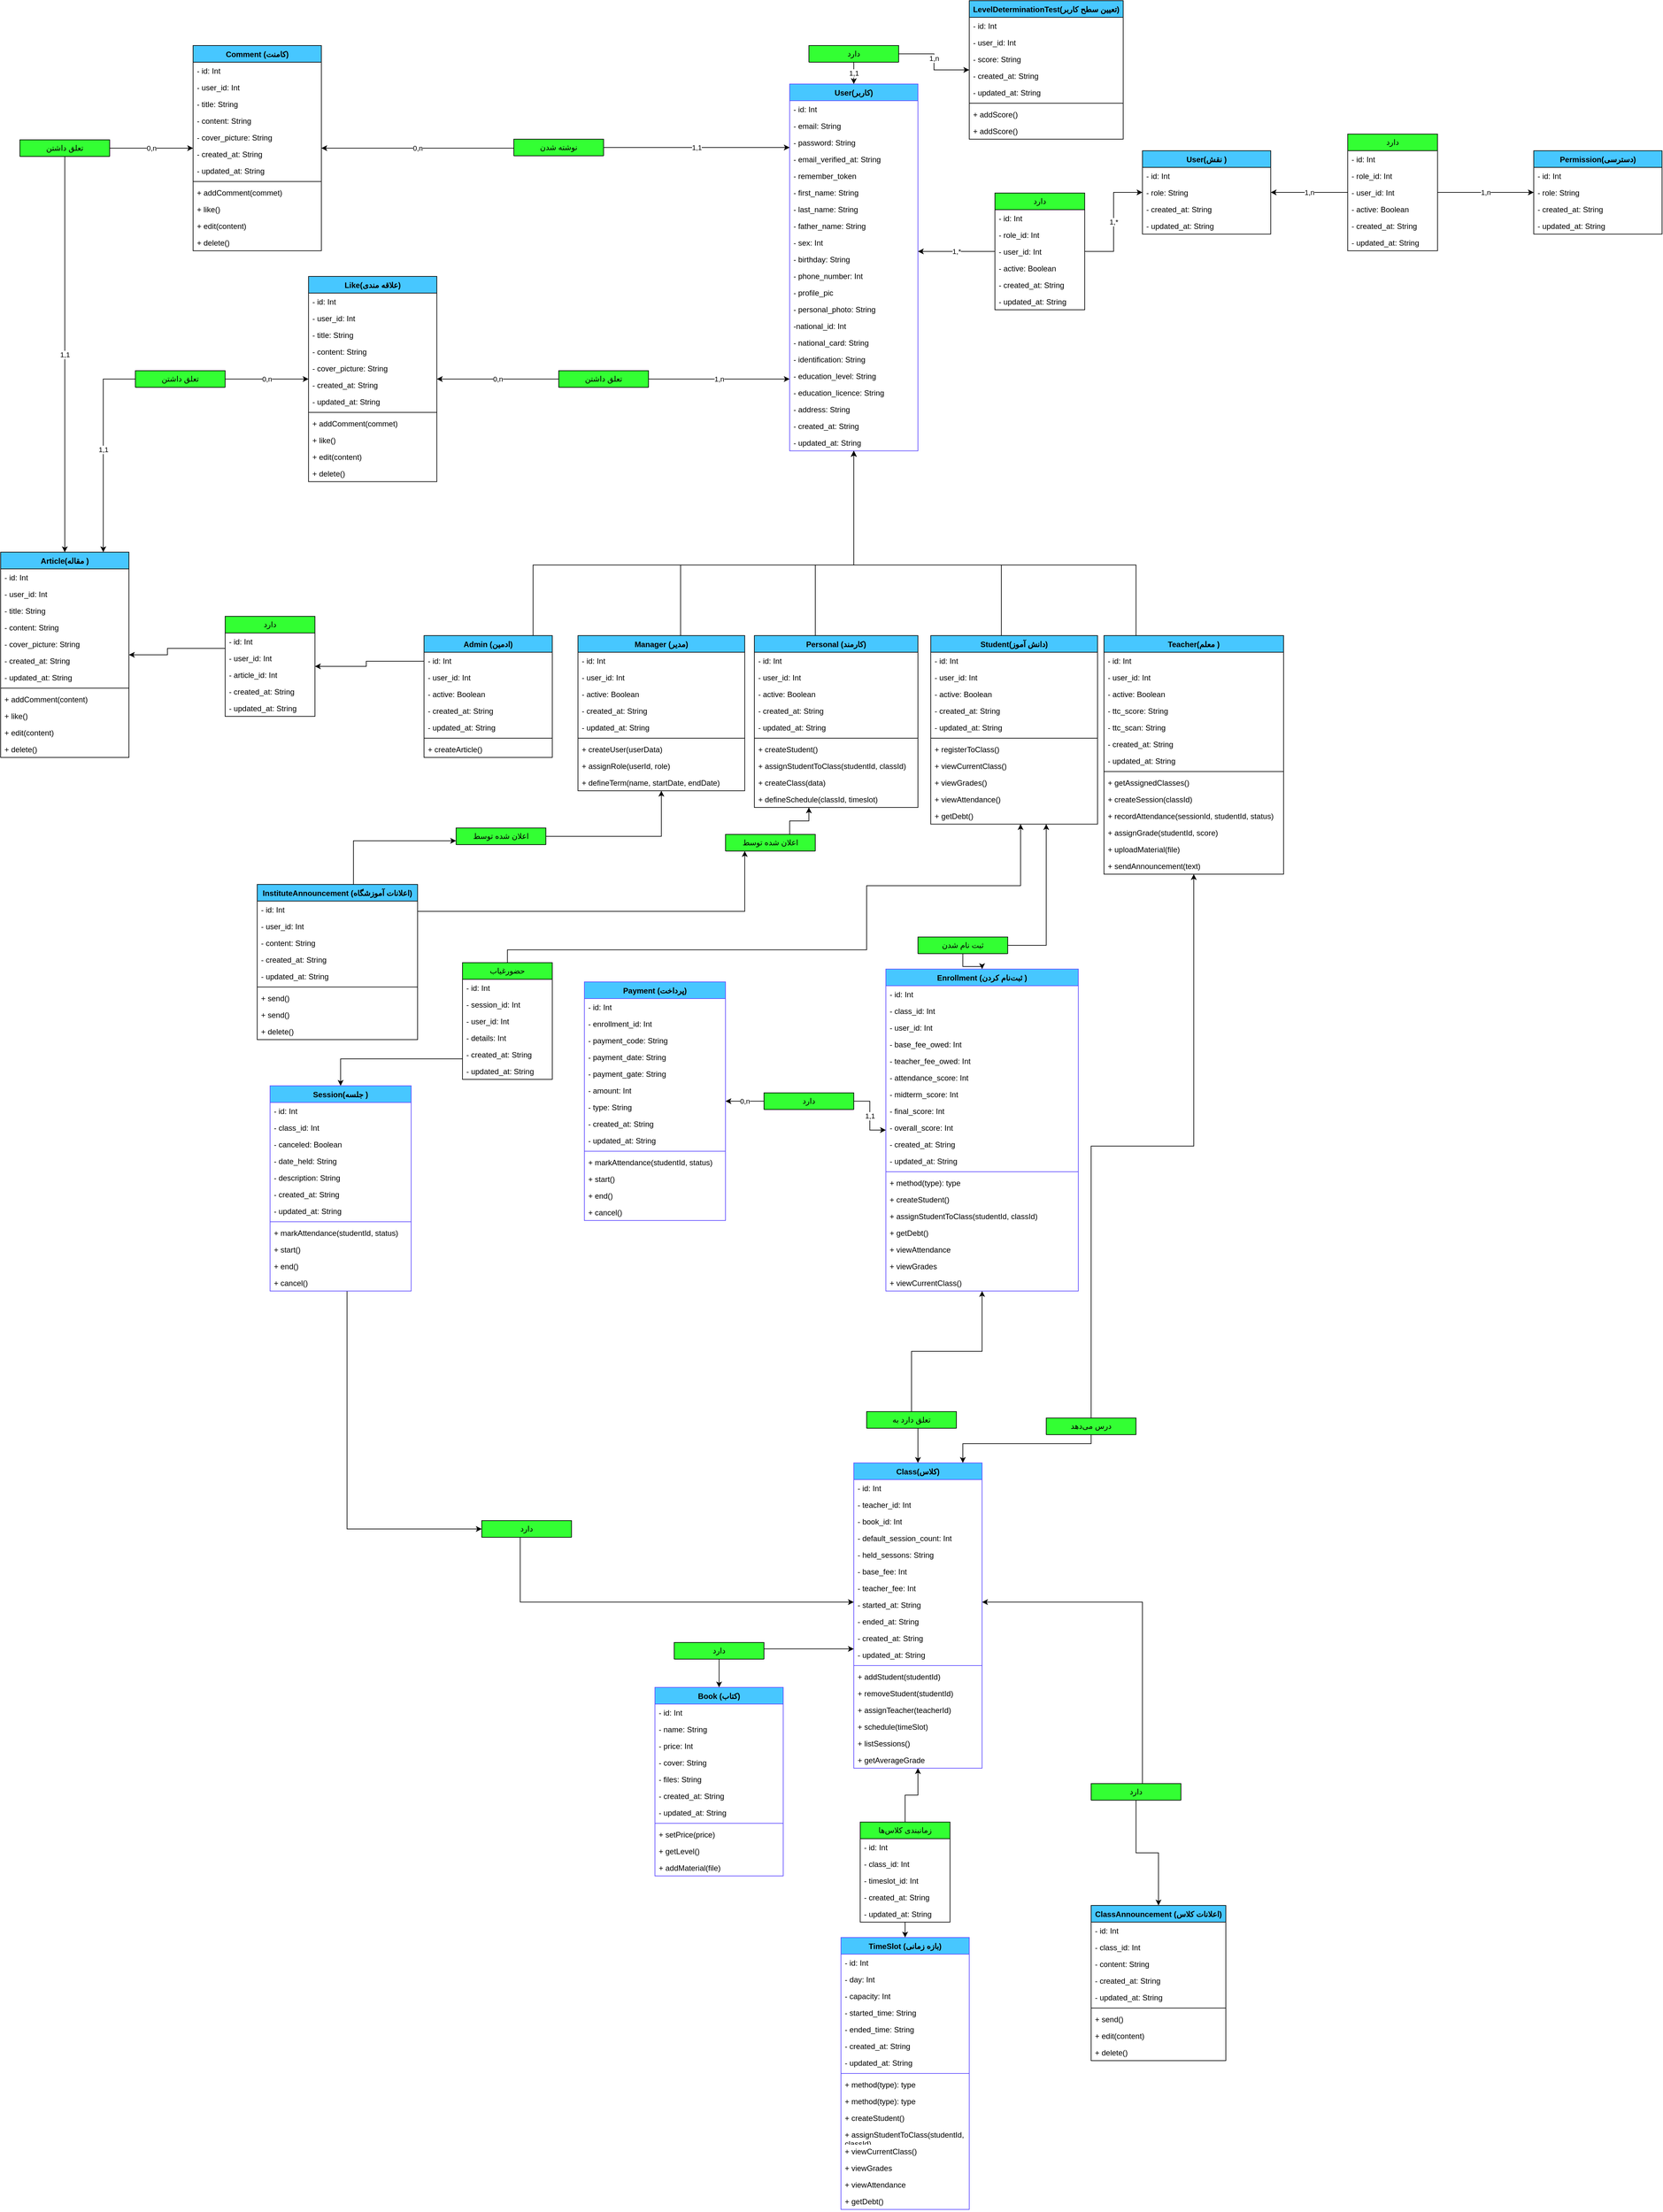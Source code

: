 <mxfile version="27.0.9">
  <diagram name="Page-1" id="AZpQnCYuHSfWZDMJ7t6G">
    <mxGraphModel dx="1319" dy="573" grid="1" gridSize="10" guides="1" tooltips="1" connect="1" arrows="1" fold="1" page="1" pageScale="1" pageWidth="850" pageHeight="1100" math="0" shadow="0">
      <root>
        <mxCell id="0" />
        <mxCell id="1" parent="0" />
        <mxCell id="sqxyRj4_AoDqbAKa7hFk-4" value="User(کاربر)" style="swimlane;fontStyle=1;align=center;verticalAlign=top;childLayout=stackLayout;horizontal=1;startSize=26;horizontalStack=0;resizeParent=1;resizeParentMax=0;resizeLast=0;collapsible=1;marginBottom=0;whiteSpace=wrap;html=1;fillColor=#47C7FF;strokeColor=#5C49FF;" parent="1" vertex="1">
          <mxGeometry x="1030" y="160" width="200" height="572" as="geometry" />
        </mxCell>
        <mxCell id="m3hTuRgJQRVN5tfGuSPd-6" value="- id: Int" style="text;strokeColor=none;fillColor=none;align=left;verticalAlign=top;spacingLeft=4;spacingRight=4;overflow=hidden;rotatable=0;points=[[0,0.5],[1,0.5]];portConstraint=eastwest;whiteSpace=wrap;html=1;" parent="sqxyRj4_AoDqbAKa7hFk-4" vertex="1">
          <mxGeometry y="26" width="200" height="26" as="geometry" />
        </mxCell>
        <mxCell id="m3hTuRgJQRVN5tfGuSPd-9" value="- email: String" style="text;strokeColor=none;fillColor=none;align=left;verticalAlign=top;spacingLeft=4;spacingRight=4;overflow=hidden;rotatable=0;points=[[0,0.5],[1,0.5]];portConstraint=eastwest;whiteSpace=wrap;html=1;" parent="sqxyRj4_AoDqbAKa7hFk-4" vertex="1">
          <mxGeometry y="52" width="200" height="26" as="geometry" />
        </mxCell>
        <mxCell id="m3hTuRgJQRVN5tfGuSPd-20" value="- password: String" style="text;strokeColor=none;fillColor=none;align=left;verticalAlign=top;spacingLeft=4;spacingRight=4;overflow=hidden;rotatable=0;points=[[0,0.5],[1,0.5]];portConstraint=eastwest;whiteSpace=wrap;html=1;" parent="sqxyRj4_AoDqbAKa7hFk-4" vertex="1">
          <mxGeometry y="78" width="200" height="26" as="geometry" />
        </mxCell>
        <mxCell id="m3hTuRgJQRVN5tfGuSPd-10" value="- email_verified_at: String" style="text;strokeColor=none;fillColor=none;align=left;verticalAlign=top;spacingLeft=4;spacingRight=4;overflow=hidden;rotatable=0;points=[[0,0.5],[1,0.5]];portConstraint=eastwest;whiteSpace=wrap;html=1;" parent="sqxyRj4_AoDqbAKa7hFk-4" vertex="1">
          <mxGeometry y="104" width="200" height="26" as="geometry" />
        </mxCell>
        <mxCell id="m3hTuRgJQRVN5tfGuSPd-21" value="- remember_token" style="text;strokeColor=none;fillColor=none;align=left;verticalAlign=top;spacingLeft=4;spacingRight=4;overflow=hidden;rotatable=0;points=[[0,0.5],[1,0.5]];portConstraint=eastwest;whiteSpace=wrap;html=1;" parent="sqxyRj4_AoDqbAKa7hFk-4" vertex="1">
          <mxGeometry y="130" width="200" height="26" as="geometry" />
        </mxCell>
        <mxCell id="m3hTuRgJQRVN5tfGuSPd-7" value="- first_name: String" style="text;strokeColor=none;fillColor=none;align=left;verticalAlign=top;spacingLeft=4;spacingRight=4;overflow=hidden;rotatable=0;points=[[0,0.5],[1,0.5]];portConstraint=eastwest;whiteSpace=wrap;html=1;" parent="sqxyRj4_AoDqbAKa7hFk-4" vertex="1">
          <mxGeometry y="156" width="200" height="26" as="geometry" />
        </mxCell>
        <mxCell id="m3hTuRgJQRVN5tfGuSPd-8" value="- last_name: String" style="text;strokeColor=none;fillColor=none;align=left;verticalAlign=top;spacingLeft=4;spacingRight=4;overflow=hidden;rotatable=0;points=[[0,0.5],[1,0.5]];portConstraint=eastwest;whiteSpace=wrap;html=1;" parent="sqxyRj4_AoDqbAKa7hFk-4" vertex="1">
          <mxGeometry y="182" width="200" height="26" as="geometry" />
        </mxCell>
        <mxCell id="m3hTuRgJQRVN5tfGuSPd-13" value="- father_name: String" style="text;strokeColor=none;fillColor=none;align=left;verticalAlign=top;spacingLeft=4;spacingRight=4;overflow=hidden;rotatable=0;points=[[0,0.5],[1,0.5]];portConstraint=eastwest;whiteSpace=wrap;html=1;" parent="sqxyRj4_AoDqbAKa7hFk-4" vertex="1">
          <mxGeometry y="208" width="200" height="26" as="geometry" />
        </mxCell>
        <mxCell id="m3hTuRgJQRVN5tfGuSPd-22" value="- sex: Int" style="text;strokeColor=none;fillColor=none;align=left;verticalAlign=top;spacingLeft=4;spacingRight=4;overflow=hidden;rotatable=0;points=[[0,0.5],[1,0.5]];portConstraint=eastwest;whiteSpace=wrap;html=1;" parent="sqxyRj4_AoDqbAKa7hFk-4" vertex="1">
          <mxGeometry y="234" width="200" height="26" as="geometry" />
        </mxCell>
        <mxCell id="m3hTuRgJQRVN5tfGuSPd-15" value="- birthday: String" style="text;strokeColor=none;fillColor=none;align=left;verticalAlign=top;spacingLeft=4;spacingRight=4;overflow=hidden;rotatable=0;points=[[0,0.5],[1,0.5]];portConstraint=eastwest;whiteSpace=wrap;html=1;" parent="sqxyRj4_AoDqbAKa7hFk-4" vertex="1">
          <mxGeometry y="260" width="200" height="26" as="geometry" />
        </mxCell>
        <mxCell id="m3hTuRgJQRVN5tfGuSPd-16" value="- phone_number: Int" style="text;strokeColor=none;fillColor=none;align=left;verticalAlign=top;spacingLeft=4;spacingRight=4;overflow=hidden;rotatable=0;points=[[0,0.5],[1,0.5]];portConstraint=eastwest;whiteSpace=wrap;html=1;" parent="sqxyRj4_AoDqbAKa7hFk-4" vertex="1">
          <mxGeometry y="286" width="200" height="26" as="geometry" />
        </mxCell>
        <mxCell id="m3hTuRgJQRVN5tfGuSPd-11" value="- profile_pic" style="text;strokeColor=none;fillColor=none;align=left;verticalAlign=top;spacingLeft=4;spacingRight=4;overflow=hidden;rotatable=0;points=[[0,0.5],[1,0.5]];portConstraint=eastwest;whiteSpace=wrap;html=1;" parent="sqxyRj4_AoDqbAKa7hFk-4" vertex="1">
          <mxGeometry y="312" width="200" height="26" as="geometry" />
        </mxCell>
        <mxCell id="m3hTuRgJQRVN5tfGuSPd-17" value="- personal_photo: String" style="text;strokeColor=none;fillColor=none;align=left;verticalAlign=top;spacingLeft=4;spacingRight=4;overflow=hidden;rotatable=0;points=[[0,0.5],[1,0.5]];portConstraint=eastwest;whiteSpace=wrap;html=1;" parent="sqxyRj4_AoDqbAKa7hFk-4" vertex="1">
          <mxGeometry y="338" width="200" height="26" as="geometry" />
        </mxCell>
        <mxCell id="m3hTuRgJQRVN5tfGuSPd-14" value="-national_id: Int" style="text;strokeColor=none;fillColor=none;align=left;verticalAlign=top;spacingLeft=4;spacingRight=4;overflow=hidden;rotatable=0;points=[[0,0.5],[1,0.5]];portConstraint=eastwest;whiteSpace=wrap;html=1;" parent="sqxyRj4_AoDqbAKa7hFk-4" vertex="1">
          <mxGeometry y="364" width="200" height="26" as="geometry" />
        </mxCell>
        <mxCell id="m3hTuRgJQRVN5tfGuSPd-23" value="- national_card: String" style="text;strokeColor=none;fillColor=none;align=left;verticalAlign=top;spacingLeft=4;spacingRight=4;overflow=hidden;rotatable=0;points=[[0,0.5],[1,0.5]];portConstraint=eastwest;whiteSpace=wrap;html=1;" parent="sqxyRj4_AoDqbAKa7hFk-4" vertex="1">
          <mxGeometry y="390" width="200" height="26" as="geometry" />
        </mxCell>
        <mxCell id="m3hTuRgJQRVN5tfGuSPd-24" value="- identification: String" style="text;strokeColor=none;fillColor=none;align=left;verticalAlign=top;spacingLeft=4;spacingRight=4;overflow=hidden;rotatable=0;points=[[0,0.5],[1,0.5]];portConstraint=eastwest;whiteSpace=wrap;html=1;" parent="sqxyRj4_AoDqbAKa7hFk-4" vertex="1">
          <mxGeometry y="416" width="200" height="26" as="geometry" />
        </mxCell>
        <mxCell id="m3hTuRgJQRVN5tfGuSPd-18" value="- education_level: String" style="text;strokeColor=none;fillColor=none;align=left;verticalAlign=top;spacingLeft=4;spacingRight=4;overflow=hidden;rotatable=0;points=[[0,0.5],[1,0.5]];portConstraint=eastwest;whiteSpace=wrap;html=1;" parent="sqxyRj4_AoDqbAKa7hFk-4" vertex="1">
          <mxGeometry y="442" width="200" height="26" as="geometry" />
        </mxCell>
        <mxCell id="m3hTuRgJQRVN5tfGuSPd-12" value="- education_licence: String" style="text;strokeColor=none;fillColor=none;align=left;verticalAlign=top;spacingLeft=4;spacingRight=4;overflow=hidden;rotatable=0;points=[[0,0.5],[1,0.5]];portConstraint=eastwest;whiteSpace=wrap;html=1;" parent="sqxyRj4_AoDqbAKa7hFk-4" vertex="1">
          <mxGeometry y="468" width="200" height="26" as="geometry" />
        </mxCell>
        <mxCell id="m3hTuRgJQRVN5tfGuSPd-25" value="- address: String" style="text;strokeColor=none;fillColor=none;align=left;verticalAlign=top;spacingLeft=4;spacingRight=4;overflow=hidden;rotatable=0;points=[[0,0.5],[1,0.5]];portConstraint=eastwest;whiteSpace=wrap;html=1;" parent="sqxyRj4_AoDqbAKa7hFk-4" vertex="1">
          <mxGeometry y="494" width="200" height="26" as="geometry" />
        </mxCell>
        <mxCell id="m3hTuRgJQRVN5tfGuSPd-26" value="- created_at: String" style="text;strokeColor=none;fillColor=none;align=left;verticalAlign=top;spacingLeft=4;spacingRight=4;overflow=hidden;rotatable=0;points=[[0,0.5],[1,0.5]];portConstraint=eastwest;whiteSpace=wrap;html=1;" parent="sqxyRj4_AoDqbAKa7hFk-4" vertex="1">
          <mxGeometry y="520" width="200" height="26" as="geometry" />
        </mxCell>
        <mxCell id="m3hTuRgJQRVN5tfGuSPd-27" value="- updated_at: String" style="text;strokeColor=none;fillColor=none;align=left;verticalAlign=top;spacingLeft=4;spacingRight=4;overflow=hidden;rotatable=0;points=[[0,0.5],[1,0.5]];portConstraint=eastwest;whiteSpace=wrap;html=1;" parent="sqxyRj4_AoDqbAKa7hFk-4" vertex="1">
          <mxGeometry y="546" width="200" height="26" as="geometry" />
        </mxCell>
        <mxCell id="m3hTuRgJQRVN5tfGuSPd-28" value="User(نقش )" style="swimlane;fontStyle=1;align=center;verticalAlign=top;childLayout=stackLayout;horizontal=1;startSize=26;horizontalStack=0;resizeParent=1;resizeParentMax=0;resizeLast=0;collapsible=1;marginBottom=0;whiteSpace=wrap;html=1;fillColor=#47C7FF;" parent="1" vertex="1">
          <mxGeometry x="1580" y="264" width="200" height="130" as="geometry" />
        </mxCell>
        <mxCell id="m3hTuRgJQRVN5tfGuSPd-29" value="- id: Int" style="text;strokeColor=none;fillColor=none;align=left;verticalAlign=top;spacingLeft=4;spacingRight=4;overflow=hidden;rotatable=0;points=[[0,0.5],[1,0.5]];portConstraint=eastwest;whiteSpace=wrap;html=1;" parent="m3hTuRgJQRVN5tfGuSPd-28" vertex="1">
          <mxGeometry y="26" width="200" height="26" as="geometry" />
        </mxCell>
        <mxCell id="m3hTuRgJQRVN5tfGuSPd-30" value="- role: String" style="text;strokeColor=none;fillColor=none;align=left;verticalAlign=top;spacingLeft=4;spacingRight=4;overflow=hidden;rotatable=0;points=[[0,0.5],[1,0.5]];portConstraint=eastwest;whiteSpace=wrap;html=1;" parent="m3hTuRgJQRVN5tfGuSPd-28" vertex="1">
          <mxGeometry y="52" width="200" height="26" as="geometry" />
        </mxCell>
        <mxCell id="m3hTuRgJQRVN5tfGuSPd-48" value="- created_at: String" style="text;strokeColor=none;fillColor=none;align=left;verticalAlign=top;spacingLeft=4;spacingRight=4;overflow=hidden;rotatable=0;points=[[0,0.5],[1,0.5]];portConstraint=eastwest;whiteSpace=wrap;html=1;" parent="m3hTuRgJQRVN5tfGuSPd-28" vertex="1">
          <mxGeometry y="78" width="200" height="26" as="geometry" />
        </mxCell>
        <mxCell id="m3hTuRgJQRVN5tfGuSPd-49" value="- updated_at: String" style="text;strokeColor=none;fillColor=none;align=left;verticalAlign=top;spacingLeft=4;spacingRight=4;overflow=hidden;rotatable=0;points=[[0,0.5],[1,0.5]];portConstraint=eastwest;whiteSpace=wrap;html=1;" parent="m3hTuRgJQRVN5tfGuSPd-28" vertex="1">
          <mxGeometry y="104" width="200" height="26" as="geometry" />
        </mxCell>
        <mxCell id="m3hTuRgJQRVN5tfGuSPd-63" value="1,*" style="edgeStyle=orthogonalEdgeStyle;rounded=0;orthogonalLoop=1;jettySize=auto;html=1;" parent="1" source="m3hTuRgJQRVN5tfGuSPd-56" target="sqxyRj4_AoDqbAKa7hFk-4" edge="1">
          <mxGeometry relative="1" as="geometry">
            <Array as="points">
              <mxPoint x="1260" y="421" />
              <mxPoint x="1260" y="421" />
            </Array>
          </mxGeometry>
        </mxCell>
        <mxCell id="m3hTuRgJQRVN5tfGuSPd-64" value="1,*" style="edgeStyle=orthogonalEdgeStyle;rounded=0;orthogonalLoop=1;jettySize=auto;html=1;" parent="1" source="m3hTuRgJQRVN5tfGuSPd-56" target="m3hTuRgJQRVN5tfGuSPd-28" edge="1">
          <mxGeometry relative="1" as="geometry" />
        </mxCell>
        <mxCell id="m3hTuRgJQRVN5tfGuSPd-56" value="دارد" style="swimlane;fontStyle=0;childLayout=stackLayout;horizontal=1;startSize=26;fillColor=#33FF33;horizontalStack=0;resizeParent=1;resizeParentMax=0;resizeLast=0;collapsible=1;marginBottom=0;whiteSpace=wrap;html=1;" parent="1" vertex="1">
          <mxGeometry x="1350" y="330" width="140" height="182" as="geometry" />
        </mxCell>
        <mxCell id="m3hTuRgJQRVN5tfGuSPd-57" value="- id: Int" style="text;strokeColor=none;fillColor=none;align=left;verticalAlign=top;spacingLeft=4;spacingRight=4;overflow=hidden;rotatable=0;points=[[0,0.5],[1,0.5]];portConstraint=eastwest;whiteSpace=wrap;html=1;" parent="m3hTuRgJQRVN5tfGuSPd-56" vertex="1">
          <mxGeometry y="26" width="140" height="26" as="geometry" />
        </mxCell>
        <mxCell id="m3hTuRgJQRVN5tfGuSPd-58" value="- role_id: Int" style="text;strokeColor=none;fillColor=none;align=left;verticalAlign=top;spacingLeft=4;spacingRight=4;overflow=hidden;rotatable=0;points=[[0,0.5],[1,0.5]];portConstraint=eastwest;whiteSpace=wrap;html=1;" parent="m3hTuRgJQRVN5tfGuSPd-56" vertex="1">
          <mxGeometry y="52" width="140" height="26" as="geometry" />
        </mxCell>
        <mxCell id="m3hTuRgJQRVN5tfGuSPd-59" value="- user_id: Int" style="text;strokeColor=none;fillColor=none;align=left;verticalAlign=top;spacingLeft=4;spacingRight=4;overflow=hidden;rotatable=0;points=[[0,0.5],[1,0.5]];portConstraint=eastwest;whiteSpace=wrap;html=1;" parent="m3hTuRgJQRVN5tfGuSPd-56" vertex="1">
          <mxGeometry y="78" width="140" height="26" as="geometry" />
        </mxCell>
        <mxCell id="m3hTuRgJQRVN5tfGuSPd-60" value="- active: Boolean" style="text;strokeColor=none;fillColor=none;align=left;verticalAlign=top;spacingLeft=4;spacingRight=4;overflow=hidden;rotatable=0;points=[[0,0.5],[1,0.5]];portConstraint=eastwest;whiteSpace=wrap;html=1;" parent="m3hTuRgJQRVN5tfGuSPd-56" vertex="1">
          <mxGeometry y="104" width="140" height="26" as="geometry" />
        </mxCell>
        <mxCell id="m3hTuRgJQRVN5tfGuSPd-61" value="- created_at: String" style="text;strokeColor=none;fillColor=none;align=left;verticalAlign=top;spacingLeft=4;spacingRight=4;overflow=hidden;rotatable=0;points=[[0,0.5],[1,0.5]];portConstraint=eastwest;whiteSpace=wrap;html=1;" parent="m3hTuRgJQRVN5tfGuSPd-56" vertex="1">
          <mxGeometry y="130" width="140" height="26" as="geometry" />
        </mxCell>
        <mxCell id="m3hTuRgJQRVN5tfGuSPd-62" value="- updated_at: String" style="text;strokeColor=none;fillColor=none;align=left;verticalAlign=top;spacingLeft=4;spacingRight=4;overflow=hidden;rotatable=0;points=[[0,0.5],[1,0.5]];portConstraint=eastwest;whiteSpace=wrap;html=1;" parent="m3hTuRgJQRVN5tfGuSPd-56" vertex="1">
          <mxGeometry y="156" width="140" height="26" as="geometry" />
        </mxCell>
        <mxCell id="m3hTuRgJQRVN5tfGuSPd-65" value="LevelDeterminationTest(تعیین سطح کاربر)" style="swimlane;fontStyle=1;align=center;verticalAlign=top;childLayout=stackLayout;horizontal=1;startSize=26;horizontalStack=0;resizeParent=1;resizeParentMax=0;resizeLast=0;collapsible=1;marginBottom=0;whiteSpace=wrap;html=1;fillColor=#47C7FF;" parent="1" vertex="1">
          <mxGeometry x="1310" y="30" width="240" height="216" as="geometry" />
        </mxCell>
        <mxCell id="m3hTuRgJQRVN5tfGuSPd-66" value="- id: Int" style="text;strokeColor=none;fillColor=none;align=left;verticalAlign=top;spacingLeft=4;spacingRight=4;overflow=hidden;rotatable=0;points=[[0,0.5],[1,0.5]];portConstraint=eastwest;whiteSpace=wrap;html=1;" parent="m3hTuRgJQRVN5tfGuSPd-65" vertex="1">
          <mxGeometry y="26" width="240" height="26" as="geometry" />
        </mxCell>
        <mxCell id="m3hTuRgJQRVN5tfGuSPd-67" value="- user_id: Int" style="text;strokeColor=none;fillColor=none;align=left;verticalAlign=top;spacingLeft=4;spacingRight=4;overflow=hidden;rotatable=0;points=[[0,0.5],[1,0.5]];portConstraint=eastwest;whiteSpace=wrap;html=1;" parent="m3hTuRgJQRVN5tfGuSPd-65" vertex="1">
          <mxGeometry y="52" width="240" height="26" as="geometry" />
        </mxCell>
        <mxCell id="m3hTuRgJQRVN5tfGuSPd-72" value="- score: String" style="text;strokeColor=none;fillColor=none;align=left;verticalAlign=top;spacingLeft=4;spacingRight=4;overflow=hidden;rotatable=0;points=[[0,0.5],[1,0.5]];portConstraint=eastwest;whiteSpace=wrap;html=1;" parent="m3hTuRgJQRVN5tfGuSPd-65" vertex="1">
          <mxGeometry y="78" width="240" height="26" as="geometry" />
        </mxCell>
        <mxCell id="m3hTuRgJQRVN5tfGuSPd-68" value="- created_at: String" style="text;strokeColor=none;fillColor=none;align=left;verticalAlign=top;spacingLeft=4;spacingRight=4;overflow=hidden;rotatable=0;points=[[0,0.5],[1,0.5]];portConstraint=eastwest;whiteSpace=wrap;html=1;" parent="m3hTuRgJQRVN5tfGuSPd-65" vertex="1">
          <mxGeometry y="104" width="240" height="26" as="geometry" />
        </mxCell>
        <mxCell id="m3hTuRgJQRVN5tfGuSPd-69" value="- updated_at: String" style="text;strokeColor=none;fillColor=none;align=left;verticalAlign=top;spacingLeft=4;spacingRight=4;overflow=hidden;rotatable=0;points=[[0,0.5],[1,0.5]];portConstraint=eastwest;whiteSpace=wrap;html=1;" parent="m3hTuRgJQRVN5tfGuSPd-65" vertex="1">
          <mxGeometry y="130" width="240" height="26" as="geometry" />
        </mxCell>
        <mxCell id="m3hTuRgJQRVN5tfGuSPd-70" value="" style="line;strokeWidth=1;fillColor=none;align=left;verticalAlign=middle;spacingTop=-1;spacingLeft=3;spacingRight=3;rotatable=0;labelPosition=right;points=[];portConstraint=eastwest;strokeColor=inherit;" parent="m3hTuRgJQRVN5tfGuSPd-65" vertex="1">
          <mxGeometry y="156" width="240" height="8" as="geometry" />
        </mxCell>
        <mxCell id="m3hTuRgJQRVN5tfGuSPd-71" value="+ addScore()" style="text;strokeColor=none;fillColor=none;align=left;verticalAlign=top;spacingLeft=4;spacingRight=4;overflow=hidden;rotatable=0;points=[[0,0.5],[1,0.5]];portConstraint=eastwest;whiteSpace=wrap;html=1;" parent="m3hTuRgJQRVN5tfGuSPd-65" vertex="1">
          <mxGeometry y="164" width="240" height="26" as="geometry" />
        </mxCell>
        <mxCell id="81GGofdVs52LiuEQS2UE-124" value="+ addScore()" style="text;strokeColor=none;fillColor=none;align=left;verticalAlign=top;spacingLeft=4;spacingRight=4;overflow=hidden;rotatable=0;points=[[0,0.5],[1,0.5]];portConstraint=eastwest;whiteSpace=wrap;html=1;" parent="m3hTuRgJQRVN5tfGuSPd-65" vertex="1">
          <mxGeometry y="190" width="240" height="26" as="geometry" />
        </mxCell>
        <mxCell id="m3hTuRgJQRVN5tfGuSPd-80" value="1,n" style="edgeStyle=orthogonalEdgeStyle;rounded=0;orthogonalLoop=1;jettySize=auto;html=1;" parent="1" source="m3hTuRgJQRVN5tfGuSPd-73" target="m3hTuRgJQRVN5tfGuSPd-65" edge="1">
          <mxGeometry x="-0.081" relative="1" as="geometry">
            <mxPoint as="offset" />
          </mxGeometry>
        </mxCell>
        <mxCell id="m3hTuRgJQRVN5tfGuSPd-81" value="1,1" style="edgeStyle=orthogonalEdgeStyle;rounded=0;orthogonalLoop=1;jettySize=auto;html=1;" parent="1" source="m3hTuRgJQRVN5tfGuSPd-73" target="sqxyRj4_AoDqbAKa7hFk-4" edge="1">
          <mxGeometry relative="1" as="geometry">
            <Array as="points">
              <mxPoint x="1130" y="140" />
              <mxPoint x="1130" y="140" />
            </Array>
          </mxGeometry>
        </mxCell>
        <mxCell id="m3hTuRgJQRVN5tfGuSPd-73" value="دارد" style="swimlane;fontStyle=0;childLayout=stackLayout;horizontal=1;startSize=26;fillColor=#33FF33;horizontalStack=0;resizeParent=1;resizeParentMax=0;resizeLast=0;collapsible=1;marginBottom=0;whiteSpace=wrap;html=1;" parent="1" vertex="1">
          <mxGeometry x="1060" y="100" width="140" height="26" as="geometry" />
        </mxCell>
        <mxCell id="m3hTuRgJQRVN5tfGuSPd-82" value="Article(مقاله )" style="swimlane;fontStyle=1;align=center;verticalAlign=top;childLayout=stackLayout;horizontal=1;startSize=26;horizontalStack=0;resizeParent=1;resizeParentMax=0;resizeLast=0;collapsible=1;marginBottom=0;whiteSpace=wrap;html=1;fillColor=#47C7FF;" parent="1" vertex="1">
          <mxGeometry x="-200" y="890" width="200" height="320" as="geometry" />
        </mxCell>
        <mxCell id="m3hTuRgJQRVN5tfGuSPd-83" value="- id: Int" style="text;strokeColor=none;fillColor=none;align=left;verticalAlign=top;spacingLeft=4;spacingRight=4;overflow=hidden;rotatable=0;points=[[0,0.5],[1,0.5]];portConstraint=eastwest;whiteSpace=wrap;html=1;" parent="m3hTuRgJQRVN5tfGuSPd-82" vertex="1">
          <mxGeometry y="26" width="200" height="26" as="geometry" />
        </mxCell>
        <mxCell id="m3hTuRgJQRVN5tfGuSPd-84" value="- user_id: Int" style="text;strokeColor=none;fillColor=none;align=left;verticalAlign=top;spacingLeft=4;spacingRight=4;overflow=hidden;rotatable=0;points=[[0,0.5],[1,0.5]];portConstraint=eastwest;whiteSpace=wrap;html=1;" parent="m3hTuRgJQRVN5tfGuSPd-82" vertex="1">
          <mxGeometry y="52" width="200" height="26" as="geometry" />
        </mxCell>
        <mxCell id="m3hTuRgJQRVN5tfGuSPd-89" value="- title: String" style="text;strokeColor=none;fillColor=none;align=left;verticalAlign=top;spacingLeft=4;spacingRight=4;overflow=hidden;rotatable=0;points=[[0,0.5],[1,0.5]];portConstraint=eastwest;whiteSpace=wrap;html=1;" parent="m3hTuRgJQRVN5tfGuSPd-82" vertex="1">
          <mxGeometry y="78" width="200" height="26" as="geometry" />
        </mxCell>
        <mxCell id="m3hTuRgJQRVN5tfGuSPd-90" value="- content: String" style="text;strokeColor=none;fillColor=none;align=left;verticalAlign=top;spacingLeft=4;spacingRight=4;overflow=hidden;rotatable=0;points=[[0,0.5],[1,0.5]];portConstraint=eastwest;whiteSpace=wrap;html=1;" parent="m3hTuRgJQRVN5tfGuSPd-82" vertex="1">
          <mxGeometry y="104" width="200" height="26" as="geometry" />
        </mxCell>
        <mxCell id="m3hTuRgJQRVN5tfGuSPd-91" value="- cover_picture: String" style="text;strokeColor=none;fillColor=none;align=left;verticalAlign=top;spacingLeft=4;spacingRight=4;overflow=hidden;rotatable=0;points=[[0,0.5],[1,0.5]];portConstraint=eastwest;whiteSpace=wrap;html=1;" parent="m3hTuRgJQRVN5tfGuSPd-82" vertex="1">
          <mxGeometry y="130" width="200" height="26" as="geometry" />
        </mxCell>
        <mxCell id="m3hTuRgJQRVN5tfGuSPd-85" value="- created_at: String" style="text;strokeColor=none;fillColor=none;align=left;verticalAlign=top;spacingLeft=4;spacingRight=4;overflow=hidden;rotatable=0;points=[[0,0.5],[1,0.5]];portConstraint=eastwest;whiteSpace=wrap;html=1;" parent="m3hTuRgJQRVN5tfGuSPd-82" vertex="1">
          <mxGeometry y="156" width="200" height="26" as="geometry" />
        </mxCell>
        <mxCell id="m3hTuRgJQRVN5tfGuSPd-86" value="- updated_at: String" style="text;strokeColor=none;fillColor=none;align=left;verticalAlign=top;spacingLeft=4;spacingRight=4;overflow=hidden;rotatable=0;points=[[0,0.5],[1,0.5]];portConstraint=eastwest;whiteSpace=wrap;html=1;" parent="m3hTuRgJQRVN5tfGuSPd-82" vertex="1">
          <mxGeometry y="182" width="200" height="26" as="geometry" />
        </mxCell>
        <mxCell id="m3hTuRgJQRVN5tfGuSPd-87" value="" style="line;strokeWidth=1;fillColor=none;align=left;verticalAlign=middle;spacingTop=-1;spacingLeft=3;spacingRight=3;rotatable=0;labelPosition=right;points=[];portConstraint=eastwest;strokeColor=inherit;" parent="m3hTuRgJQRVN5tfGuSPd-82" vertex="1">
          <mxGeometry y="208" width="200" height="8" as="geometry" />
        </mxCell>
        <mxCell id="m3hTuRgJQRVN5tfGuSPd-88" value="+ addComment(content)" style="text;strokeColor=none;fillColor=none;align=left;verticalAlign=top;spacingLeft=4;spacingRight=4;overflow=hidden;rotatable=0;points=[[0,0.5],[1,0.5]];portConstraint=eastwest;whiteSpace=wrap;html=1;" parent="m3hTuRgJQRVN5tfGuSPd-82" vertex="1">
          <mxGeometry y="216" width="200" height="26" as="geometry" />
        </mxCell>
        <mxCell id="81GGofdVs52LiuEQS2UE-110" value="+ like()" style="text;strokeColor=none;fillColor=none;align=left;verticalAlign=top;spacingLeft=4;spacingRight=4;overflow=hidden;rotatable=0;points=[[0,0.5],[1,0.5]];portConstraint=eastwest;whiteSpace=wrap;html=1;" parent="m3hTuRgJQRVN5tfGuSPd-82" vertex="1">
          <mxGeometry y="242" width="200" height="26" as="geometry" />
        </mxCell>
        <mxCell id="81GGofdVs52LiuEQS2UE-116" value="+ edit(content)" style="text;strokeColor=none;fillColor=none;align=left;verticalAlign=top;spacingLeft=4;spacingRight=4;overflow=hidden;rotatable=0;points=[[0,0.5],[1,0.5]];portConstraint=eastwest;whiteSpace=wrap;html=1;" parent="m3hTuRgJQRVN5tfGuSPd-82" vertex="1">
          <mxGeometry y="268" width="200" height="26" as="geometry" />
        </mxCell>
        <mxCell id="81GGofdVs52LiuEQS2UE-115" value="+ delete()" style="text;strokeColor=none;fillColor=none;align=left;verticalAlign=top;spacingLeft=4;spacingRight=4;overflow=hidden;rotatable=0;points=[[0,0.5],[1,0.5]];portConstraint=eastwest;whiteSpace=wrap;html=1;" parent="m3hTuRgJQRVN5tfGuSPd-82" vertex="1">
          <mxGeometry y="294" width="200" height="26" as="geometry" />
        </mxCell>
        <mxCell id="m3hTuRgJQRVN5tfGuSPd-99" style="edgeStyle=orthogonalEdgeStyle;rounded=0;orthogonalLoop=1;jettySize=auto;html=1;" parent="1" source="m3hTuRgJQRVN5tfGuSPd-92" target="m3hTuRgJQRVN5tfGuSPd-82" edge="1">
          <mxGeometry relative="1" as="geometry">
            <Array as="points">
              <mxPoint x="60" y="1040" />
              <mxPoint x="60" y="1050" />
            </Array>
          </mxGeometry>
        </mxCell>
        <mxCell id="m3hTuRgJQRVN5tfGuSPd-92" value="دارد" style="swimlane;fontStyle=0;childLayout=stackLayout;horizontal=1;startSize=26;fillColor=#33FF33;horizontalStack=0;resizeParent=1;resizeParentMax=0;resizeLast=0;collapsible=1;marginBottom=0;whiteSpace=wrap;html=1;" parent="1" vertex="1">
          <mxGeometry x="150" y="990" width="140" height="156" as="geometry" />
        </mxCell>
        <mxCell id="m3hTuRgJQRVN5tfGuSPd-93" value="- id: Int" style="text;strokeColor=none;fillColor=none;align=left;verticalAlign=top;spacingLeft=4;spacingRight=4;overflow=hidden;rotatable=0;points=[[0,0.5],[1,0.5]];portConstraint=eastwest;whiteSpace=wrap;html=1;" parent="m3hTuRgJQRVN5tfGuSPd-92" vertex="1">
          <mxGeometry y="26" width="140" height="26" as="geometry" />
        </mxCell>
        <mxCell id="m3hTuRgJQRVN5tfGuSPd-95" value="- user_id: Int" style="text;strokeColor=none;fillColor=none;align=left;verticalAlign=top;spacingLeft=4;spacingRight=4;overflow=hidden;rotatable=0;points=[[0,0.5],[1,0.5]];portConstraint=eastwest;whiteSpace=wrap;html=1;" parent="m3hTuRgJQRVN5tfGuSPd-92" vertex="1">
          <mxGeometry y="52" width="140" height="26" as="geometry" />
        </mxCell>
        <mxCell id="m3hTuRgJQRVN5tfGuSPd-94" value="- article_id: Int" style="text;strokeColor=none;fillColor=none;align=left;verticalAlign=top;spacingLeft=4;spacingRight=4;overflow=hidden;rotatable=0;points=[[0,0.5],[1,0.5]];portConstraint=eastwest;whiteSpace=wrap;html=1;" parent="m3hTuRgJQRVN5tfGuSPd-92" vertex="1">
          <mxGeometry y="78" width="140" height="26" as="geometry" />
        </mxCell>
        <mxCell id="m3hTuRgJQRVN5tfGuSPd-97" value="- created_at: String" style="text;strokeColor=none;fillColor=none;align=left;verticalAlign=top;spacingLeft=4;spacingRight=4;overflow=hidden;rotatable=0;points=[[0,0.5],[1,0.5]];portConstraint=eastwest;whiteSpace=wrap;html=1;" parent="m3hTuRgJQRVN5tfGuSPd-92" vertex="1">
          <mxGeometry y="104" width="140" height="26" as="geometry" />
        </mxCell>
        <mxCell id="m3hTuRgJQRVN5tfGuSPd-98" value="- updated_at: String" style="text;strokeColor=none;fillColor=none;align=left;verticalAlign=top;spacingLeft=4;spacingRight=4;overflow=hidden;rotatable=0;points=[[0,0.5],[1,0.5]];portConstraint=eastwest;whiteSpace=wrap;html=1;" parent="m3hTuRgJQRVN5tfGuSPd-92" vertex="1">
          <mxGeometry y="130" width="140" height="26" as="geometry" />
        </mxCell>
        <mxCell id="81GGofdVs52LiuEQS2UE-53" style="edgeStyle=orthogonalEdgeStyle;rounded=0;orthogonalLoop=1;jettySize=auto;html=1;" parent="1" source="m3hTuRgJQRVN5tfGuSPd-101" target="81GGofdVs52LiuEQS2UE-52" edge="1">
          <mxGeometry relative="1" as="geometry">
            <Array as="points">
              <mxPoint x="350" y="1340" />
            </Array>
          </mxGeometry>
        </mxCell>
        <mxCell id="81GGofdVs52LiuEQS2UE-55" style="edgeStyle=orthogonalEdgeStyle;rounded=0;orthogonalLoop=1;jettySize=auto;html=1;" parent="1" source="m3hTuRgJQRVN5tfGuSPd-101" target="m3hTuRgJQRVN5tfGuSPd-283" edge="1">
          <mxGeometry relative="1" as="geometry">
            <Array as="points">
              <mxPoint x="960" y="1450" />
            </Array>
          </mxGeometry>
        </mxCell>
        <mxCell id="m3hTuRgJQRVN5tfGuSPd-101" value="InstituteAnnouncement (اعلانات آموزشگاه)" style="swimlane;fontStyle=1;align=center;verticalAlign=top;childLayout=stackLayout;horizontal=1;startSize=26;horizontalStack=0;resizeParent=1;resizeParentMax=0;resizeLast=0;collapsible=1;marginBottom=0;whiteSpace=wrap;html=1;fillColor=#47C7FF;" parent="1" vertex="1">
          <mxGeometry x="200" y="1408" width="250" height="242" as="geometry" />
        </mxCell>
        <mxCell id="m3hTuRgJQRVN5tfGuSPd-102" value="- id: Int" style="text;strokeColor=none;fillColor=none;align=left;verticalAlign=top;spacingLeft=4;spacingRight=4;overflow=hidden;rotatable=0;points=[[0,0.5],[1,0.5]];portConstraint=eastwest;whiteSpace=wrap;html=1;" parent="m3hTuRgJQRVN5tfGuSPd-101" vertex="1">
          <mxGeometry y="26" width="250" height="26" as="geometry" />
        </mxCell>
        <mxCell id="m3hTuRgJQRVN5tfGuSPd-103" value="- user_id: Int" style="text;strokeColor=none;fillColor=none;align=left;verticalAlign=top;spacingLeft=4;spacingRight=4;overflow=hidden;rotatable=0;points=[[0,0.5],[1,0.5]];portConstraint=eastwest;whiteSpace=wrap;html=1;" parent="m3hTuRgJQRVN5tfGuSPd-101" vertex="1">
          <mxGeometry y="52" width="250" height="26" as="geometry" />
        </mxCell>
        <mxCell id="m3hTuRgJQRVN5tfGuSPd-105" value="- content: String" style="text;strokeColor=none;fillColor=none;align=left;verticalAlign=top;spacingLeft=4;spacingRight=4;overflow=hidden;rotatable=0;points=[[0,0.5],[1,0.5]];portConstraint=eastwest;whiteSpace=wrap;html=1;" parent="m3hTuRgJQRVN5tfGuSPd-101" vertex="1">
          <mxGeometry y="78" width="250" height="26" as="geometry" />
        </mxCell>
        <mxCell id="m3hTuRgJQRVN5tfGuSPd-107" value="- created_at: String" style="text;strokeColor=none;fillColor=none;align=left;verticalAlign=top;spacingLeft=4;spacingRight=4;overflow=hidden;rotatable=0;points=[[0,0.5],[1,0.5]];portConstraint=eastwest;whiteSpace=wrap;html=1;" parent="m3hTuRgJQRVN5tfGuSPd-101" vertex="1">
          <mxGeometry y="104" width="250" height="26" as="geometry" />
        </mxCell>
        <mxCell id="m3hTuRgJQRVN5tfGuSPd-108" value="- updated_at: String" style="text;strokeColor=none;fillColor=none;align=left;verticalAlign=top;spacingLeft=4;spacingRight=4;overflow=hidden;rotatable=0;points=[[0,0.5],[1,0.5]];portConstraint=eastwest;whiteSpace=wrap;html=1;" parent="m3hTuRgJQRVN5tfGuSPd-101" vertex="1">
          <mxGeometry y="130" width="250" height="26" as="geometry" />
        </mxCell>
        <mxCell id="m3hTuRgJQRVN5tfGuSPd-109" value="" style="line;strokeWidth=1;fillColor=none;align=left;verticalAlign=middle;spacingTop=-1;spacingLeft=3;spacingRight=3;rotatable=0;labelPosition=right;points=[];portConstraint=eastwest;strokeColor=inherit;" parent="m3hTuRgJQRVN5tfGuSPd-101" vertex="1">
          <mxGeometry y="156" width="250" height="8" as="geometry" />
        </mxCell>
        <mxCell id="81GGofdVs52LiuEQS2UE-121" value="+ send()" style="text;strokeColor=none;fillColor=none;align=left;verticalAlign=top;spacingLeft=4;spacingRight=4;overflow=hidden;rotatable=0;points=[[0,0.5],[1,0.5]];portConstraint=eastwest;whiteSpace=wrap;html=1;" parent="m3hTuRgJQRVN5tfGuSPd-101" vertex="1">
          <mxGeometry y="164" width="250" height="26" as="geometry" />
        </mxCell>
        <mxCell id="81GGofdVs52LiuEQS2UE-123" value="+ send()" style="text;strokeColor=none;fillColor=none;align=left;verticalAlign=top;spacingLeft=4;spacingRight=4;overflow=hidden;rotatable=0;points=[[0,0.5],[1,0.5]];portConstraint=eastwest;whiteSpace=wrap;html=1;" parent="m3hTuRgJQRVN5tfGuSPd-101" vertex="1">
          <mxGeometry y="190" width="250" height="26" as="geometry" />
        </mxCell>
        <mxCell id="81GGofdVs52LiuEQS2UE-122" value="+ delete()" style="text;strokeColor=none;fillColor=none;align=left;verticalAlign=top;spacingLeft=4;spacingRight=4;overflow=hidden;rotatable=0;points=[[0,0.5],[1,0.5]];portConstraint=eastwest;whiteSpace=wrap;html=1;" parent="m3hTuRgJQRVN5tfGuSPd-101" vertex="1">
          <mxGeometry y="216" width="250" height="26" as="geometry" />
        </mxCell>
        <mxCell id="81GGofdVs52LiuEQS2UE-19" style="edgeStyle=orthogonalEdgeStyle;rounded=0;orthogonalLoop=1;jettySize=auto;html=1;" parent="1" source="m3hTuRgJQRVN5tfGuSPd-111" target="sqxyRj4_AoDqbAKa7hFk-4" edge="1">
          <mxGeometry relative="1" as="geometry">
            <Array as="points">
              <mxPoint x="1570" y="910" />
              <mxPoint x="1130" y="910" />
            </Array>
          </mxGeometry>
        </mxCell>
        <mxCell id="m3hTuRgJQRVN5tfGuSPd-111" value="Teacher(معلم )" style="swimlane;fontStyle=1;align=center;verticalAlign=top;childLayout=stackLayout;horizontal=1;startSize=26;horizontalStack=0;resizeParent=1;resizeParentMax=0;resizeLast=0;collapsible=1;marginBottom=0;whiteSpace=wrap;html=1;fillColor=#47C7FF;" parent="1" vertex="1">
          <mxGeometry x="1520" y="1020" width="280" height="372" as="geometry" />
        </mxCell>
        <mxCell id="m3hTuRgJQRVN5tfGuSPd-112" value="- id: Int" style="text;strokeColor=none;fillColor=none;align=left;verticalAlign=top;spacingLeft=4;spacingRight=4;overflow=hidden;rotatable=0;points=[[0,0.5],[1,0.5]];portConstraint=eastwest;whiteSpace=wrap;html=1;" parent="m3hTuRgJQRVN5tfGuSPd-111" vertex="1">
          <mxGeometry y="26" width="280" height="26" as="geometry" />
        </mxCell>
        <mxCell id="m3hTuRgJQRVN5tfGuSPd-113" value="- user_id: Int" style="text;strokeColor=none;fillColor=none;align=left;verticalAlign=top;spacingLeft=4;spacingRight=4;overflow=hidden;rotatable=0;points=[[0,0.5],[1,0.5]];portConstraint=eastwest;whiteSpace=wrap;html=1;" parent="m3hTuRgJQRVN5tfGuSPd-111" vertex="1">
          <mxGeometry y="52" width="280" height="26" as="geometry" />
        </mxCell>
        <mxCell id="m3hTuRgJQRVN5tfGuSPd-120" value="- active: Boolean" style="text;strokeColor=none;fillColor=none;align=left;verticalAlign=top;spacingLeft=4;spacingRight=4;overflow=hidden;rotatable=0;points=[[0,0.5],[1,0.5]];portConstraint=eastwest;whiteSpace=wrap;html=1;" parent="m3hTuRgJQRVN5tfGuSPd-111" vertex="1">
          <mxGeometry y="78" width="280" height="26" as="geometry" />
        </mxCell>
        <mxCell id="m3hTuRgJQRVN5tfGuSPd-114" value="- ttc_score: String" style="text;strokeColor=none;fillColor=none;align=left;verticalAlign=top;spacingLeft=4;spacingRight=4;overflow=hidden;rotatable=0;points=[[0,0.5],[1,0.5]];portConstraint=eastwest;whiteSpace=wrap;html=1;" parent="m3hTuRgJQRVN5tfGuSPd-111" vertex="1">
          <mxGeometry y="104" width="280" height="26" as="geometry" />
        </mxCell>
        <mxCell id="m3hTuRgJQRVN5tfGuSPd-121" value="- ttc_scan: String" style="text;strokeColor=none;fillColor=none;align=left;verticalAlign=top;spacingLeft=4;spacingRight=4;overflow=hidden;rotatable=0;points=[[0,0.5],[1,0.5]];portConstraint=eastwest;whiteSpace=wrap;html=1;" parent="m3hTuRgJQRVN5tfGuSPd-111" vertex="1">
          <mxGeometry y="130" width="280" height="26" as="geometry" />
        </mxCell>
        <mxCell id="m3hTuRgJQRVN5tfGuSPd-115" value="- created_at: String" style="text;strokeColor=none;fillColor=none;align=left;verticalAlign=top;spacingLeft=4;spacingRight=4;overflow=hidden;rotatable=0;points=[[0,0.5],[1,0.5]];portConstraint=eastwest;whiteSpace=wrap;html=1;" parent="m3hTuRgJQRVN5tfGuSPd-111" vertex="1">
          <mxGeometry y="156" width="280" height="26" as="geometry" />
        </mxCell>
        <mxCell id="m3hTuRgJQRVN5tfGuSPd-116" value="- updated_at: String" style="text;strokeColor=none;fillColor=none;align=left;verticalAlign=top;spacingLeft=4;spacingRight=4;overflow=hidden;rotatable=0;points=[[0,0.5],[1,0.5]];portConstraint=eastwest;whiteSpace=wrap;html=1;" parent="m3hTuRgJQRVN5tfGuSPd-111" vertex="1">
          <mxGeometry y="182" width="280" height="26" as="geometry" />
        </mxCell>
        <mxCell id="m3hTuRgJQRVN5tfGuSPd-117" value="" style="line;strokeWidth=1;fillColor=none;align=left;verticalAlign=middle;spacingTop=-1;spacingLeft=3;spacingRight=3;rotatable=0;labelPosition=right;points=[];portConstraint=eastwest;strokeColor=inherit;" parent="m3hTuRgJQRVN5tfGuSPd-111" vertex="1">
          <mxGeometry y="208" width="280" height="8" as="geometry" />
        </mxCell>
        <mxCell id="m3hTuRgJQRVN5tfGuSPd-118" value="+ getAssignedClasses()" style="text;strokeColor=none;fillColor=none;align=left;verticalAlign=top;spacingLeft=4;spacingRight=4;overflow=hidden;rotatable=0;points=[[0,0.5],[1,0.5]];portConstraint=eastwest;whiteSpace=wrap;html=1;" parent="m3hTuRgJQRVN5tfGuSPd-111" vertex="1">
          <mxGeometry y="216" width="280" height="26" as="geometry" />
        </mxCell>
        <mxCell id="81GGofdVs52LiuEQS2UE-58" value="+ createSession(classId)" style="text;strokeColor=none;fillColor=none;align=left;verticalAlign=top;spacingLeft=4;spacingRight=4;overflow=hidden;rotatable=0;points=[[0,0.5],[1,0.5]];portConstraint=eastwest;whiteSpace=wrap;html=1;" parent="m3hTuRgJQRVN5tfGuSPd-111" vertex="1">
          <mxGeometry y="242" width="280" height="26" as="geometry" />
        </mxCell>
        <mxCell id="81GGofdVs52LiuEQS2UE-59" value="+ recordAttendance(sessionId, studentId, status)" style="text;strokeColor=none;fillColor=none;align=left;verticalAlign=top;spacingLeft=4;spacingRight=4;overflow=hidden;rotatable=0;points=[[0,0.5],[1,0.5]];portConstraint=eastwest;whiteSpace=wrap;html=1;" parent="m3hTuRgJQRVN5tfGuSPd-111" vertex="1">
          <mxGeometry y="268" width="280" height="26" as="geometry" />
        </mxCell>
        <mxCell id="81GGofdVs52LiuEQS2UE-60" value="+ assignGrade(studentId, score)" style="text;strokeColor=none;fillColor=none;align=left;verticalAlign=top;spacingLeft=4;spacingRight=4;overflow=hidden;rotatable=0;points=[[0,0.5],[1,0.5]];portConstraint=eastwest;whiteSpace=wrap;html=1;" parent="m3hTuRgJQRVN5tfGuSPd-111" vertex="1">
          <mxGeometry y="294" width="280" height="26" as="geometry" />
        </mxCell>
        <mxCell id="81GGofdVs52LiuEQS2UE-61" value="+ uploadMaterial(file)" style="text;strokeColor=none;fillColor=none;align=left;verticalAlign=top;spacingLeft=4;spacingRight=4;overflow=hidden;rotatable=0;points=[[0,0.5],[1,0.5]];portConstraint=eastwest;whiteSpace=wrap;html=1;" parent="m3hTuRgJQRVN5tfGuSPd-111" vertex="1">
          <mxGeometry y="320" width="280" height="26" as="geometry" />
        </mxCell>
        <mxCell id="81GGofdVs52LiuEQS2UE-62" value="+ sendAnnouncement(text)" style="text;strokeColor=none;fillColor=none;align=left;verticalAlign=top;spacingLeft=4;spacingRight=4;overflow=hidden;rotatable=0;points=[[0,0.5],[1,0.5]];portConstraint=eastwest;whiteSpace=wrap;html=1;" parent="m3hTuRgJQRVN5tfGuSPd-111" vertex="1">
          <mxGeometry y="346" width="280" height="26" as="geometry" />
        </mxCell>
        <mxCell id="m3hTuRgJQRVN5tfGuSPd-122" value="Class(کلاس)" style="swimlane;fontStyle=1;align=center;verticalAlign=top;childLayout=stackLayout;horizontal=1;startSize=26;horizontalStack=0;resizeParent=1;resizeParentMax=0;resizeLast=0;collapsible=1;marginBottom=0;whiteSpace=wrap;html=1;fillColor=#47C7FF;strokeColor=#5C49FF;" parent="1" vertex="1">
          <mxGeometry x="1130" y="2310" width="200" height="476" as="geometry" />
        </mxCell>
        <mxCell id="m3hTuRgJQRVN5tfGuSPd-123" value="- id: Int" style="text;strokeColor=none;fillColor=none;align=left;verticalAlign=top;spacingLeft=4;spacingRight=4;overflow=hidden;rotatable=0;points=[[0,0.5],[1,0.5]];portConstraint=eastwest;whiteSpace=wrap;html=1;" parent="m3hTuRgJQRVN5tfGuSPd-122" vertex="1">
          <mxGeometry y="26" width="200" height="26" as="geometry" />
        </mxCell>
        <mxCell id="m3hTuRgJQRVN5tfGuSPd-124" value="- teacher_id: Int" style="text;strokeColor=none;fillColor=none;align=left;verticalAlign=top;spacingLeft=4;spacingRight=4;overflow=hidden;rotatable=0;points=[[0,0.5],[1,0.5]];portConstraint=eastwest;whiteSpace=wrap;html=1;" parent="m3hTuRgJQRVN5tfGuSPd-122" vertex="1">
          <mxGeometry y="52" width="200" height="26" as="geometry" />
        </mxCell>
        <mxCell id="m3hTuRgJQRVN5tfGuSPd-125" value="- book_id: Int" style="text;strokeColor=none;fillColor=none;align=left;verticalAlign=top;spacingLeft=4;spacingRight=4;overflow=hidden;rotatable=0;points=[[0,0.5],[1,0.5]];portConstraint=eastwest;whiteSpace=wrap;html=1;" parent="m3hTuRgJQRVN5tfGuSPd-122" vertex="1">
          <mxGeometry y="78" width="200" height="26" as="geometry" />
        </mxCell>
        <mxCell id="m3hTuRgJQRVN5tfGuSPd-126" value="- default_session_count: Int" style="text;strokeColor=none;fillColor=none;align=left;verticalAlign=top;spacingLeft=4;spacingRight=4;overflow=hidden;rotatable=0;points=[[0,0.5],[1,0.5]];portConstraint=eastwest;whiteSpace=wrap;html=1;" parent="m3hTuRgJQRVN5tfGuSPd-122" vertex="1">
          <mxGeometry y="104" width="200" height="26" as="geometry" />
        </mxCell>
        <mxCell id="m3hTuRgJQRVN5tfGuSPd-127" value="- held_sessons: String" style="text;strokeColor=none;fillColor=none;align=left;verticalAlign=top;spacingLeft=4;spacingRight=4;overflow=hidden;rotatable=0;points=[[0,0.5],[1,0.5]];portConstraint=eastwest;whiteSpace=wrap;html=1;" parent="m3hTuRgJQRVN5tfGuSPd-122" vertex="1">
          <mxGeometry y="130" width="200" height="26" as="geometry" />
        </mxCell>
        <mxCell id="m3hTuRgJQRVN5tfGuSPd-128" value="- base_fee: Int" style="text;strokeColor=none;fillColor=none;align=left;verticalAlign=top;spacingLeft=4;spacingRight=4;overflow=hidden;rotatable=0;points=[[0,0.5],[1,0.5]];portConstraint=eastwest;whiteSpace=wrap;html=1;" parent="m3hTuRgJQRVN5tfGuSPd-122" vertex="1">
          <mxGeometry y="156" width="200" height="26" as="geometry" />
        </mxCell>
        <mxCell id="m3hTuRgJQRVN5tfGuSPd-129" value="- teacher_fee: Int" style="text;strokeColor=none;fillColor=none;align=left;verticalAlign=top;spacingLeft=4;spacingRight=4;overflow=hidden;rotatable=0;points=[[0,0.5],[1,0.5]];portConstraint=eastwest;whiteSpace=wrap;html=1;" parent="m3hTuRgJQRVN5tfGuSPd-122" vertex="1">
          <mxGeometry y="182" width="200" height="26" as="geometry" />
        </mxCell>
        <mxCell id="m3hTuRgJQRVN5tfGuSPd-130" value="- started_at: String" style="text;strokeColor=none;fillColor=none;align=left;verticalAlign=top;spacingLeft=4;spacingRight=4;overflow=hidden;rotatable=0;points=[[0,0.5],[1,0.5]];portConstraint=eastwest;whiteSpace=wrap;html=1;" parent="m3hTuRgJQRVN5tfGuSPd-122" vertex="1">
          <mxGeometry y="208" width="200" height="26" as="geometry" />
        </mxCell>
        <mxCell id="m3hTuRgJQRVN5tfGuSPd-131" value="- ended_at: String" style="text;strokeColor=none;fillColor=none;align=left;verticalAlign=top;spacingLeft=4;spacingRight=4;overflow=hidden;rotatable=0;points=[[0,0.5],[1,0.5]];portConstraint=eastwest;whiteSpace=wrap;html=1;" parent="m3hTuRgJQRVN5tfGuSPd-122" vertex="1">
          <mxGeometry y="234" width="200" height="26" as="geometry" />
        </mxCell>
        <mxCell id="m3hTuRgJQRVN5tfGuSPd-142" value="- created_at: String" style="text;strokeColor=none;fillColor=none;align=left;verticalAlign=top;spacingLeft=4;spacingRight=4;overflow=hidden;rotatable=0;points=[[0,0.5],[1,0.5]];portConstraint=eastwest;whiteSpace=wrap;html=1;" parent="m3hTuRgJQRVN5tfGuSPd-122" vertex="1">
          <mxGeometry y="260" width="200" height="26" as="geometry" />
        </mxCell>
        <mxCell id="m3hTuRgJQRVN5tfGuSPd-143" value="- updated_at: String" style="text;strokeColor=none;fillColor=none;align=left;verticalAlign=top;spacingLeft=4;spacingRight=4;overflow=hidden;rotatable=0;points=[[0,0.5],[1,0.5]];portConstraint=eastwest;whiteSpace=wrap;html=1;" parent="m3hTuRgJQRVN5tfGuSPd-122" vertex="1">
          <mxGeometry y="286" width="200" height="26" as="geometry" />
        </mxCell>
        <mxCell id="m3hTuRgJQRVN5tfGuSPd-144" value="" style="line;strokeWidth=1;fillColor=none;align=left;verticalAlign=middle;spacingTop=-1;spacingLeft=3;spacingRight=3;rotatable=0;labelPosition=right;points=[];portConstraint=eastwest;strokeColor=inherit;" parent="m3hTuRgJQRVN5tfGuSPd-122" vertex="1">
          <mxGeometry y="312" width="200" height="8" as="geometry" />
        </mxCell>
        <mxCell id="m3hTuRgJQRVN5tfGuSPd-145" value="+ addStudent(studentId)" style="text;strokeColor=none;fillColor=none;align=left;verticalAlign=top;spacingLeft=4;spacingRight=4;overflow=hidden;rotatable=0;points=[[0,0.5],[1,0.5]];portConstraint=eastwest;whiteSpace=wrap;html=1;" parent="m3hTuRgJQRVN5tfGuSPd-122" vertex="1">
          <mxGeometry y="320" width="200" height="26" as="geometry" />
        </mxCell>
        <mxCell id="81GGofdVs52LiuEQS2UE-82" value="+ removeStudent(studentId)" style="text;strokeColor=none;fillColor=none;align=left;verticalAlign=top;spacingLeft=4;spacingRight=4;overflow=hidden;rotatable=0;points=[[0,0.5],[1,0.5]];portConstraint=eastwest;whiteSpace=wrap;html=1;" parent="m3hTuRgJQRVN5tfGuSPd-122" vertex="1">
          <mxGeometry y="346" width="200" height="26" as="geometry" />
        </mxCell>
        <mxCell id="81GGofdVs52LiuEQS2UE-83" value="+ assignTeacher(teacherId)" style="text;strokeColor=none;fillColor=none;align=left;verticalAlign=top;spacingLeft=4;spacingRight=4;overflow=hidden;rotatable=0;points=[[0,0.5],[1,0.5]];portConstraint=eastwest;whiteSpace=wrap;html=1;" parent="m3hTuRgJQRVN5tfGuSPd-122" vertex="1">
          <mxGeometry y="372" width="200" height="26" as="geometry" />
        </mxCell>
        <mxCell id="81GGofdVs52LiuEQS2UE-84" value="+ schedule(timeSlot)" style="text;strokeColor=none;fillColor=none;align=left;verticalAlign=top;spacingLeft=4;spacingRight=4;overflow=hidden;rotatable=0;points=[[0,0.5],[1,0.5]];portConstraint=eastwest;whiteSpace=wrap;html=1;" parent="m3hTuRgJQRVN5tfGuSPd-122" vertex="1">
          <mxGeometry y="398" width="200" height="26" as="geometry" />
        </mxCell>
        <mxCell id="81GGofdVs52LiuEQS2UE-85" value="+ listSessions()" style="text;strokeColor=none;fillColor=none;align=left;verticalAlign=top;spacingLeft=4;spacingRight=4;overflow=hidden;rotatable=0;points=[[0,0.5],[1,0.5]];portConstraint=eastwest;whiteSpace=wrap;html=1;" parent="m3hTuRgJQRVN5tfGuSPd-122" vertex="1">
          <mxGeometry y="424" width="200" height="26" as="geometry" />
        </mxCell>
        <mxCell id="81GGofdVs52LiuEQS2UE-86" value="+ getAverageGrade" style="text;strokeColor=none;fillColor=none;align=left;verticalAlign=top;spacingLeft=4;spacingRight=4;overflow=hidden;rotatable=0;points=[[0,0.5],[1,0.5]];portConstraint=eastwest;whiteSpace=wrap;html=1;" parent="m3hTuRgJQRVN5tfGuSPd-122" vertex="1">
          <mxGeometry y="450" width="200" height="26" as="geometry" />
        </mxCell>
        <mxCell id="m3hTuRgJQRVN5tfGuSPd-146" value="Enrollment (ثبت‌نام کردن )" style="swimlane;fontStyle=1;align=center;verticalAlign=top;childLayout=stackLayout;horizontal=1;startSize=26;horizontalStack=0;resizeParent=1;resizeParentMax=0;resizeLast=0;collapsible=1;marginBottom=0;whiteSpace=wrap;html=1;fillColor=#47C7FF;strokeColor=#5C49FF;" parent="1" vertex="1">
          <mxGeometry x="1180" y="1540" width="300" height="502" as="geometry" />
        </mxCell>
        <mxCell id="m3hTuRgJQRVN5tfGuSPd-147" value="- id: Int" style="text;strokeColor=none;fillColor=none;align=left;verticalAlign=top;spacingLeft=4;spacingRight=4;overflow=hidden;rotatable=0;points=[[0,0.5],[1,0.5]];portConstraint=eastwest;whiteSpace=wrap;html=1;" parent="m3hTuRgJQRVN5tfGuSPd-146" vertex="1">
          <mxGeometry y="26" width="300" height="26" as="geometry" />
        </mxCell>
        <mxCell id="m3hTuRgJQRVN5tfGuSPd-148" value="- class_id: Int" style="text;strokeColor=none;fillColor=none;align=left;verticalAlign=top;spacingLeft=4;spacingRight=4;overflow=hidden;rotatable=0;points=[[0,0.5],[1,0.5]];portConstraint=eastwest;whiteSpace=wrap;html=1;" parent="m3hTuRgJQRVN5tfGuSPd-146" vertex="1">
          <mxGeometry y="52" width="300" height="26" as="geometry" />
        </mxCell>
        <mxCell id="m3hTuRgJQRVN5tfGuSPd-149" value="- user_id: Int" style="text;strokeColor=none;fillColor=none;align=left;verticalAlign=top;spacingLeft=4;spacingRight=4;overflow=hidden;rotatable=0;points=[[0,0.5],[1,0.5]];portConstraint=eastwest;whiteSpace=wrap;html=1;" parent="m3hTuRgJQRVN5tfGuSPd-146" vertex="1">
          <mxGeometry y="78" width="300" height="26" as="geometry" />
        </mxCell>
        <mxCell id="m3hTuRgJQRVN5tfGuSPd-152" value="- base_fee_owed: Int" style="text;strokeColor=none;fillColor=none;align=left;verticalAlign=top;spacingLeft=4;spacingRight=4;overflow=hidden;rotatable=0;points=[[0,0.5],[1,0.5]];portConstraint=eastwest;whiteSpace=wrap;html=1;" parent="m3hTuRgJQRVN5tfGuSPd-146" vertex="1">
          <mxGeometry y="104" width="300" height="26" as="geometry" />
        </mxCell>
        <mxCell id="m3hTuRgJQRVN5tfGuSPd-153" value="- teacher_fee_owed: Int" style="text;strokeColor=none;fillColor=none;align=left;verticalAlign=top;spacingLeft=4;spacingRight=4;overflow=hidden;rotatable=0;points=[[0,0.5],[1,0.5]];portConstraint=eastwest;whiteSpace=wrap;html=1;" parent="m3hTuRgJQRVN5tfGuSPd-146" vertex="1">
          <mxGeometry y="130" width="300" height="26" as="geometry" />
        </mxCell>
        <mxCell id="m3hTuRgJQRVN5tfGuSPd-160" value="- attendance_score: Int" style="text;strokeColor=none;fillColor=none;align=left;verticalAlign=top;spacingLeft=4;spacingRight=4;overflow=hidden;rotatable=0;points=[[0,0.5],[1,0.5]];portConstraint=eastwest;whiteSpace=wrap;html=1;" parent="m3hTuRgJQRVN5tfGuSPd-146" vertex="1">
          <mxGeometry y="156" width="300" height="26" as="geometry" />
        </mxCell>
        <mxCell id="m3hTuRgJQRVN5tfGuSPd-161" value="- midterm_score: Int" style="text;strokeColor=none;fillColor=none;align=left;verticalAlign=top;spacingLeft=4;spacingRight=4;overflow=hidden;rotatable=0;points=[[0,0.5],[1,0.5]];portConstraint=eastwest;whiteSpace=wrap;html=1;" parent="m3hTuRgJQRVN5tfGuSPd-146" vertex="1">
          <mxGeometry y="182" width="300" height="26" as="geometry" />
        </mxCell>
        <mxCell id="m3hTuRgJQRVN5tfGuSPd-162" value="- final_score: Int" style="text;strokeColor=none;fillColor=none;align=left;verticalAlign=top;spacingLeft=4;spacingRight=4;overflow=hidden;rotatable=0;points=[[0,0.5],[1,0.5]];portConstraint=eastwest;whiteSpace=wrap;html=1;" parent="m3hTuRgJQRVN5tfGuSPd-146" vertex="1">
          <mxGeometry y="208" width="300" height="26" as="geometry" />
        </mxCell>
        <mxCell id="m3hTuRgJQRVN5tfGuSPd-163" value="- overall_score: Int" style="text;strokeColor=none;fillColor=none;align=left;verticalAlign=top;spacingLeft=4;spacingRight=4;overflow=hidden;rotatable=0;points=[[0,0.5],[1,0.5]];portConstraint=eastwest;whiteSpace=wrap;html=1;" parent="m3hTuRgJQRVN5tfGuSPd-146" vertex="1">
          <mxGeometry y="234" width="300" height="26" as="geometry" />
        </mxCell>
        <mxCell id="m3hTuRgJQRVN5tfGuSPd-156" value="- created_at: String" style="text;strokeColor=none;fillColor=none;align=left;verticalAlign=top;spacingLeft=4;spacingRight=4;overflow=hidden;rotatable=0;points=[[0,0.5],[1,0.5]];portConstraint=eastwest;whiteSpace=wrap;html=1;" parent="m3hTuRgJQRVN5tfGuSPd-146" vertex="1">
          <mxGeometry y="260" width="300" height="26" as="geometry" />
        </mxCell>
        <mxCell id="m3hTuRgJQRVN5tfGuSPd-157" value="- updated_at: String" style="text;strokeColor=none;fillColor=none;align=left;verticalAlign=top;spacingLeft=4;spacingRight=4;overflow=hidden;rotatable=0;points=[[0,0.5],[1,0.5]];portConstraint=eastwest;whiteSpace=wrap;html=1;" parent="m3hTuRgJQRVN5tfGuSPd-146" vertex="1">
          <mxGeometry y="286" width="300" height="26" as="geometry" />
        </mxCell>
        <mxCell id="m3hTuRgJQRVN5tfGuSPd-158" value="" style="line;strokeWidth=1;fillColor=none;align=left;verticalAlign=middle;spacingTop=-1;spacingLeft=3;spacingRight=3;rotatable=0;labelPosition=right;points=[];portConstraint=eastwest;strokeColor=inherit;" parent="m3hTuRgJQRVN5tfGuSPd-146" vertex="1">
          <mxGeometry y="312" width="300" height="8" as="geometry" />
        </mxCell>
        <mxCell id="m3hTuRgJQRVN5tfGuSPd-159" value="+ method(type): type" style="text;strokeColor=none;fillColor=none;align=left;verticalAlign=top;spacingLeft=4;spacingRight=4;overflow=hidden;rotatable=0;points=[[0,0.5],[1,0.5]];portConstraint=eastwest;whiteSpace=wrap;html=1;" parent="m3hTuRgJQRVN5tfGuSPd-146" vertex="1">
          <mxGeometry y="320" width="300" height="26" as="geometry" />
        </mxCell>
        <mxCell id="81GGofdVs52LiuEQS2UE-75" value="+ createStudent()" style="text;strokeColor=none;fillColor=none;align=left;verticalAlign=top;spacingLeft=4;spacingRight=4;overflow=hidden;rotatable=0;points=[[0,0.5],[1,0.5]];portConstraint=eastwest;whiteSpace=wrap;html=1;" parent="m3hTuRgJQRVN5tfGuSPd-146" vertex="1">
          <mxGeometry y="346" width="300" height="26" as="geometry" />
        </mxCell>
        <mxCell id="81GGofdVs52LiuEQS2UE-76" value="+ assignStudentToClass(studentId, classId)" style="text;strokeColor=none;fillColor=none;align=left;verticalAlign=top;spacingLeft=4;spacingRight=4;overflow=hidden;rotatable=0;points=[[0,0.5],[1,0.5]];portConstraint=eastwest;whiteSpace=wrap;html=1;" parent="m3hTuRgJQRVN5tfGuSPd-146" vertex="1">
          <mxGeometry y="372" width="300" height="26" as="geometry" />
        </mxCell>
        <mxCell id="81GGofdVs52LiuEQS2UE-77" value="+ getDebt()" style="text;strokeColor=none;fillColor=none;align=left;verticalAlign=top;spacingLeft=4;spacingRight=4;overflow=hidden;rotatable=0;points=[[0,0.5],[1,0.5]];portConstraint=eastwest;whiteSpace=wrap;html=1;" parent="m3hTuRgJQRVN5tfGuSPd-146" vertex="1">
          <mxGeometry y="398" width="300" height="26" as="geometry" />
        </mxCell>
        <mxCell id="81GGofdVs52LiuEQS2UE-78" value="+ viewAttendance" style="text;strokeColor=none;fillColor=none;align=left;verticalAlign=top;spacingLeft=4;spacingRight=4;overflow=hidden;rotatable=0;points=[[0,0.5],[1,0.5]];portConstraint=eastwest;whiteSpace=wrap;html=1;" parent="m3hTuRgJQRVN5tfGuSPd-146" vertex="1">
          <mxGeometry y="424" width="300" height="26" as="geometry" />
        </mxCell>
        <mxCell id="81GGofdVs52LiuEQS2UE-79" value="+ viewGrades" style="text;strokeColor=none;fillColor=none;align=left;verticalAlign=top;spacingLeft=4;spacingRight=4;overflow=hidden;rotatable=0;points=[[0,0.5],[1,0.5]];portConstraint=eastwest;whiteSpace=wrap;html=1;" parent="m3hTuRgJQRVN5tfGuSPd-146" vertex="1">
          <mxGeometry y="450" width="300" height="26" as="geometry" />
        </mxCell>
        <mxCell id="81GGofdVs52LiuEQS2UE-80" value="+ viewCurrentClass()" style="text;strokeColor=none;fillColor=none;align=left;verticalAlign=top;spacingLeft=4;spacingRight=4;overflow=hidden;rotatable=0;points=[[0,0.5],[1,0.5]];portConstraint=eastwest;whiteSpace=wrap;html=1;" parent="m3hTuRgJQRVN5tfGuSPd-146" vertex="1">
          <mxGeometry y="476" width="300" height="26" as="geometry" />
        </mxCell>
        <mxCell id="m3hTuRgJQRVN5tfGuSPd-262" style="edgeStyle=orthogonalEdgeStyle;rounded=0;orthogonalLoop=1;jettySize=auto;html=1;" parent="1" source="m3hTuRgJQRVN5tfGuSPd-164" target="m3hTuRgJQRVN5tfGuSPd-261" edge="1">
          <mxGeometry relative="1" as="geometry">
            <Array as="points">
              <mxPoint x="340" y="2413" />
            </Array>
          </mxGeometry>
        </mxCell>
        <mxCell id="m3hTuRgJQRVN5tfGuSPd-164" value="Session(جلسه )" style="swimlane;fontStyle=1;align=center;verticalAlign=top;childLayout=stackLayout;horizontal=1;startSize=26;horizontalStack=0;resizeParent=1;resizeParentMax=0;resizeLast=0;collapsible=1;marginBottom=0;whiteSpace=wrap;html=1;fillColor=#47C7FF;strokeColor=#5C49FF;" parent="1" vertex="1">
          <mxGeometry x="220" y="1722" width="220" height="320" as="geometry" />
        </mxCell>
        <mxCell id="m3hTuRgJQRVN5tfGuSPd-165" value="- id: Int" style="text;strokeColor=none;fillColor=none;align=left;verticalAlign=top;spacingLeft=4;spacingRight=4;overflow=hidden;rotatable=0;points=[[0,0.5],[1,0.5]];portConstraint=eastwest;whiteSpace=wrap;html=1;" parent="m3hTuRgJQRVN5tfGuSPd-164" vertex="1">
          <mxGeometry y="26" width="220" height="26" as="geometry" />
        </mxCell>
        <mxCell id="m3hTuRgJQRVN5tfGuSPd-166" value="- class_id: Int" style="text;strokeColor=none;fillColor=none;align=left;verticalAlign=top;spacingLeft=4;spacingRight=4;overflow=hidden;rotatable=0;points=[[0,0.5],[1,0.5]];portConstraint=eastwest;whiteSpace=wrap;html=1;" parent="m3hTuRgJQRVN5tfGuSPd-164" vertex="1">
          <mxGeometry y="52" width="220" height="26" as="geometry" />
        </mxCell>
        <mxCell id="m3hTuRgJQRVN5tfGuSPd-167" value="- canceled: Boolean" style="text;strokeColor=none;fillColor=none;align=left;verticalAlign=top;spacingLeft=4;spacingRight=4;overflow=hidden;rotatable=0;points=[[0,0.5],[1,0.5]];portConstraint=eastwest;whiteSpace=wrap;html=1;" parent="m3hTuRgJQRVN5tfGuSPd-164" vertex="1">
          <mxGeometry y="78" width="220" height="26" as="geometry" />
        </mxCell>
        <mxCell id="m3hTuRgJQRVN5tfGuSPd-168" value="- date_held: String" style="text;strokeColor=none;fillColor=none;align=left;verticalAlign=top;spacingLeft=4;spacingRight=4;overflow=hidden;rotatable=0;points=[[0,0.5],[1,0.5]];portConstraint=eastwest;whiteSpace=wrap;html=1;" parent="m3hTuRgJQRVN5tfGuSPd-164" vertex="1">
          <mxGeometry y="104" width="220" height="26" as="geometry" />
        </mxCell>
        <mxCell id="m3hTuRgJQRVN5tfGuSPd-169" value="- description: String" style="text;strokeColor=none;fillColor=none;align=left;verticalAlign=top;spacingLeft=4;spacingRight=4;overflow=hidden;rotatable=0;points=[[0,0.5],[1,0.5]];portConstraint=eastwest;whiteSpace=wrap;html=1;" parent="m3hTuRgJQRVN5tfGuSPd-164" vertex="1">
          <mxGeometry y="130" width="220" height="26" as="geometry" />
        </mxCell>
        <mxCell id="m3hTuRgJQRVN5tfGuSPd-174" value="- created_at: String" style="text;strokeColor=none;fillColor=none;align=left;verticalAlign=top;spacingLeft=4;spacingRight=4;overflow=hidden;rotatable=0;points=[[0,0.5],[1,0.5]];portConstraint=eastwest;whiteSpace=wrap;html=1;" parent="m3hTuRgJQRVN5tfGuSPd-164" vertex="1">
          <mxGeometry y="156" width="220" height="26" as="geometry" />
        </mxCell>
        <mxCell id="m3hTuRgJQRVN5tfGuSPd-175" value="- updated_at: String" style="text;strokeColor=none;fillColor=none;align=left;verticalAlign=top;spacingLeft=4;spacingRight=4;overflow=hidden;rotatable=0;points=[[0,0.5],[1,0.5]];portConstraint=eastwest;whiteSpace=wrap;html=1;" parent="m3hTuRgJQRVN5tfGuSPd-164" vertex="1">
          <mxGeometry y="182" width="220" height="26" as="geometry" />
        </mxCell>
        <mxCell id="m3hTuRgJQRVN5tfGuSPd-176" value="" style="line;strokeWidth=1;fillColor=none;align=left;verticalAlign=middle;spacingTop=-1;spacingLeft=3;spacingRight=3;rotatable=0;labelPosition=right;points=[];portConstraint=eastwest;strokeColor=inherit;" parent="m3hTuRgJQRVN5tfGuSPd-164" vertex="1">
          <mxGeometry y="208" width="220" height="8" as="geometry" />
        </mxCell>
        <mxCell id="81GGofdVs52LiuEQS2UE-103" value="+ markAttendance(studentId, status)" style="text;strokeColor=none;fillColor=none;align=left;verticalAlign=top;spacingLeft=4;spacingRight=4;overflow=hidden;rotatable=0;points=[[0,0.5],[1,0.5]];portConstraint=eastwest;whiteSpace=wrap;html=1;" parent="m3hTuRgJQRVN5tfGuSPd-164" vertex="1">
          <mxGeometry y="216" width="220" height="26" as="geometry" />
        </mxCell>
        <mxCell id="81GGofdVs52LiuEQS2UE-109" value="+ start()" style="text;strokeColor=none;fillColor=none;align=left;verticalAlign=top;spacingLeft=4;spacingRight=4;overflow=hidden;rotatable=0;points=[[0,0.5],[1,0.5]];portConstraint=eastwest;whiteSpace=wrap;html=1;" parent="m3hTuRgJQRVN5tfGuSPd-164" vertex="1">
          <mxGeometry y="242" width="220" height="26" as="geometry" />
        </mxCell>
        <mxCell id="81GGofdVs52LiuEQS2UE-108" value="+ end()" style="text;strokeColor=none;fillColor=none;align=left;verticalAlign=top;spacingLeft=4;spacingRight=4;overflow=hidden;rotatable=0;points=[[0,0.5],[1,0.5]];portConstraint=eastwest;whiteSpace=wrap;html=1;" parent="m3hTuRgJQRVN5tfGuSPd-164" vertex="1">
          <mxGeometry y="268" width="220" height="26" as="geometry" />
        </mxCell>
        <mxCell id="81GGofdVs52LiuEQS2UE-107" value="+ cancel()" style="text;strokeColor=none;fillColor=none;align=left;verticalAlign=top;spacingLeft=4;spacingRight=4;overflow=hidden;rotatable=0;points=[[0,0.5],[1,0.5]];portConstraint=eastwest;whiteSpace=wrap;html=1;" parent="m3hTuRgJQRVN5tfGuSPd-164" vertex="1">
          <mxGeometry y="294" width="220" height="26" as="geometry" />
        </mxCell>
        <mxCell id="m3hTuRgJQRVN5tfGuSPd-185" style="edgeStyle=orthogonalEdgeStyle;rounded=0;orthogonalLoop=1;jettySize=auto;html=1;" parent="1" source="m3hTuRgJQRVN5tfGuSPd-178" target="m3hTuRgJQRVN5tfGuSPd-164" edge="1">
          <mxGeometry relative="1" as="geometry">
            <Array as="points">
              <mxPoint x="330" y="1680" />
            </Array>
          </mxGeometry>
        </mxCell>
        <mxCell id="81GGofdVs52LiuEQS2UE-50" style="edgeStyle=orthogonalEdgeStyle;rounded=0;orthogonalLoop=1;jettySize=auto;html=1;" parent="1" source="m3hTuRgJQRVN5tfGuSPd-178" target="81GGofdVs52LiuEQS2UE-6" edge="1">
          <mxGeometry relative="1" as="geometry">
            <Array as="points">
              <mxPoint x="1150" y="1510" />
              <mxPoint x="1150" y="1410" />
              <mxPoint x="1390" y="1410" />
            </Array>
          </mxGeometry>
        </mxCell>
        <mxCell id="m3hTuRgJQRVN5tfGuSPd-178" value="حضورغیاب" style="swimlane;fontStyle=0;childLayout=stackLayout;horizontal=1;startSize=26;fillColor=#33FF33;horizontalStack=0;resizeParent=1;resizeParentMax=0;resizeLast=0;collapsible=1;marginBottom=0;whiteSpace=wrap;html=1;" parent="1" vertex="1">
          <mxGeometry x="520" y="1530" width="140" height="182" as="geometry" />
        </mxCell>
        <mxCell id="m3hTuRgJQRVN5tfGuSPd-179" value="- id: Int" style="text;strokeColor=none;fillColor=none;align=left;verticalAlign=top;spacingLeft=4;spacingRight=4;overflow=hidden;rotatable=0;points=[[0,0.5],[1,0.5]];portConstraint=eastwest;whiteSpace=wrap;html=1;" parent="m3hTuRgJQRVN5tfGuSPd-178" vertex="1">
          <mxGeometry y="26" width="140" height="26" as="geometry" />
        </mxCell>
        <mxCell id="m3hTuRgJQRVN5tfGuSPd-181" value="- session_id: Int" style="text;strokeColor=none;fillColor=none;align=left;verticalAlign=top;spacingLeft=4;spacingRight=4;overflow=hidden;rotatable=0;points=[[0,0.5],[1,0.5]];portConstraint=eastwest;whiteSpace=wrap;html=1;" parent="m3hTuRgJQRVN5tfGuSPd-178" vertex="1">
          <mxGeometry y="52" width="140" height="26" as="geometry" />
        </mxCell>
        <mxCell id="m3hTuRgJQRVN5tfGuSPd-180" value="- user_id: Int" style="text;strokeColor=none;fillColor=none;align=left;verticalAlign=top;spacingLeft=4;spacingRight=4;overflow=hidden;rotatable=0;points=[[0,0.5],[1,0.5]];portConstraint=eastwest;whiteSpace=wrap;html=1;" parent="m3hTuRgJQRVN5tfGuSPd-178" vertex="1">
          <mxGeometry y="78" width="140" height="26" as="geometry" />
        </mxCell>
        <mxCell id="m3hTuRgJQRVN5tfGuSPd-186" value="- details: Int" style="text;strokeColor=none;fillColor=none;align=left;verticalAlign=top;spacingLeft=4;spacingRight=4;overflow=hidden;rotatable=0;points=[[0,0.5],[1,0.5]];portConstraint=eastwest;whiteSpace=wrap;html=1;" parent="m3hTuRgJQRVN5tfGuSPd-178" vertex="1">
          <mxGeometry y="104" width="140" height="26" as="geometry" />
        </mxCell>
        <mxCell id="m3hTuRgJQRVN5tfGuSPd-182" value="- created_at: String" style="text;strokeColor=none;fillColor=none;align=left;verticalAlign=top;spacingLeft=4;spacingRight=4;overflow=hidden;rotatable=0;points=[[0,0.5],[1,0.5]];portConstraint=eastwest;whiteSpace=wrap;html=1;" parent="m3hTuRgJQRVN5tfGuSPd-178" vertex="1">
          <mxGeometry y="130" width="140" height="26" as="geometry" />
        </mxCell>
        <mxCell id="m3hTuRgJQRVN5tfGuSPd-183" value="- updated_at: String" style="text;strokeColor=none;fillColor=none;align=left;verticalAlign=top;spacingLeft=4;spacingRight=4;overflow=hidden;rotatable=0;points=[[0,0.5],[1,0.5]];portConstraint=eastwest;whiteSpace=wrap;html=1;" parent="m3hTuRgJQRVN5tfGuSPd-178" vertex="1">
          <mxGeometry y="156" width="140" height="26" as="geometry" />
        </mxCell>
        <mxCell id="m3hTuRgJQRVN5tfGuSPd-187" value="TimeSlot (بازه زمانی)" style="swimlane;fontStyle=1;align=center;verticalAlign=top;childLayout=stackLayout;horizontal=1;startSize=26;horizontalStack=0;resizeParent=1;resizeParentMax=0;resizeLast=0;collapsible=1;marginBottom=0;whiteSpace=wrap;html=1;fillColor=#47C7FF;strokeColor=#5C49FF;" parent="1" vertex="1">
          <mxGeometry x="1110" y="3050" width="200" height="424" as="geometry" />
        </mxCell>
        <mxCell id="m3hTuRgJQRVN5tfGuSPd-188" value="- id: Int" style="text;strokeColor=none;fillColor=none;align=left;verticalAlign=top;spacingLeft=4;spacingRight=4;overflow=hidden;rotatable=0;points=[[0,0.5],[1,0.5]];portConstraint=eastwest;whiteSpace=wrap;html=1;" parent="m3hTuRgJQRVN5tfGuSPd-187" vertex="1">
          <mxGeometry y="26" width="200" height="26" as="geometry" />
        </mxCell>
        <mxCell id="m3hTuRgJQRVN5tfGuSPd-193" value="- day: Int" style="text;strokeColor=none;fillColor=none;align=left;verticalAlign=top;spacingLeft=4;spacingRight=4;overflow=hidden;rotatable=0;points=[[0,0.5],[1,0.5]];portConstraint=eastwest;whiteSpace=wrap;html=1;" parent="m3hTuRgJQRVN5tfGuSPd-187" vertex="1">
          <mxGeometry y="52" width="200" height="26" as="geometry" />
        </mxCell>
        <mxCell id="m3hTuRgJQRVN5tfGuSPd-194" value="- capacity: Int" style="text;strokeColor=none;fillColor=none;align=left;verticalAlign=top;spacingLeft=4;spacingRight=4;overflow=hidden;rotatable=0;points=[[0,0.5],[1,0.5]];portConstraint=eastwest;whiteSpace=wrap;html=1;" parent="m3hTuRgJQRVN5tfGuSPd-187" vertex="1">
          <mxGeometry y="78" width="200" height="26" as="geometry" />
        </mxCell>
        <mxCell id="m3hTuRgJQRVN5tfGuSPd-195" value="- started_time: String" style="text;strokeColor=none;fillColor=none;align=left;verticalAlign=top;spacingLeft=4;spacingRight=4;overflow=hidden;rotatable=0;points=[[0,0.5],[1,0.5]];portConstraint=eastwest;whiteSpace=wrap;html=1;" parent="m3hTuRgJQRVN5tfGuSPd-187" vertex="1">
          <mxGeometry y="104" width="200" height="26" as="geometry" />
        </mxCell>
        <mxCell id="m3hTuRgJQRVN5tfGuSPd-196" value="- ended_time: String" style="text;strokeColor=none;fillColor=none;align=left;verticalAlign=top;spacingLeft=4;spacingRight=4;overflow=hidden;rotatable=0;points=[[0,0.5],[1,0.5]];portConstraint=eastwest;whiteSpace=wrap;html=1;" parent="m3hTuRgJQRVN5tfGuSPd-187" vertex="1">
          <mxGeometry y="130" width="200" height="26" as="geometry" />
        </mxCell>
        <mxCell id="m3hTuRgJQRVN5tfGuSPd-197" value="- created_at: String" style="text;strokeColor=none;fillColor=none;align=left;verticalAlign=top;spacingLeft=4;spacingRight=4;overflow=hidden;rotatable=0;points=[[0,0.5],[1,0.5]];portConstraint=eastwest;whiteSpace=wrap;html=1;" parent="m3hTuRgJQRVN5tfGuSPd-187" vertex="1">
          <mxGeometry y="156" width="200" height="26" as="geometry" />
        </mxCell>
        <mxCell id="m3hTuRgJQRVN5tfGuSPd-198" value="- updated_at: String" style="text;strokeColor=none;fillColor=none;align=left;verticalAlign=top;spacingLeft=4;spacingRight=4;overflow=hidden;rotatable=0;points=[[0,0.5],[1,0.5]];portConstraint=eastwest;whiteSpace=wrap;html=1;" parent="m3hTuRgJQRVN5tfGuSPd-187" vertex="1">
          <mxGeometry y="182" width="200" height="26" as="geometry" />
        </mxCell>
        <mxCell id="m3hTuRgJQRVN5tfGuSPd-199" value="" style="line;strokeWidth=1;fillColor=none;align=left;verticalAlign=middle;spacingTop=-1;spacingLeft=3;spacingRight=3;rotatable=0;labelPosition=right;points=[];portConstraint=eastwest;strokeColor=inherit;" parent="m3hTuRgJQRVN5tfGuSPd-187" vertex="1">
          <mxGeometry y="208" width="200" height="8" as="geometry" />
        </mxCell>
        <mxCell id="m3hTuRgJQRVN5tfGuSPd-200" value="+ method(type): type" style="text;strokeColor=none;fillColor=none;align=left;verticalAlign=top;spacingLeft=4;spacingRight=4;overflow=hidden;rotatable=0;points=[[0,0.5],[1,0.5]];portConstraint=eastwest;whiteSpace=wrap;html=1;" parent="m3hTuRgJQRVN5tfGuSPd-187" vertex="1">
          <mxGeometry y="216" width="200" height="26" as="geometry" />
        </mxCell>
        <mxCell id="81GGofdVs52LiuEQS2UE-89" value="+ method(type): type" style="text;strokeColor=none;fillColor=none;align=left;verticalAlign=top;spacingLeft=4;spacingRight=4;overflow=hidden;rotatable=0;points=[[0,0.5],[1,0.5]];portConstraint=eastwest;whiteSpace=wrap;html=1;" parent="m3hTuRgJQRVN5tfGuSPd-187" vertex="1">
          <mxGeometry y="242" width="200" height="26" as="geometry" />
        </mxCell>
        <mxCell id="81GGofdVs52LiuEQS2UE-90" value="+ createStudent()" style="text;strokeColor=none;fillColor=none;align=left;verticalAlign=top;spacingLeft=4;spacingRight=4;overflow=hidden;rotatable=0;points=[[0,0.5],[1,0.5]];portConstraint=eastwest;whiteSpace=wrap;html=1;" parent="m3hTuRgJQRVN5tfGuSPd-187" vertex="1">
          <mxGeometry y="268" width="200" height="26" as="geometry" />
        </mxCell>
        <mxCell id="81GGofdVs52LiuEQS2UE-91" value="+ assignStudentToClass(studentId, classId)" style="text;strokeColor=none;fillColor=none;align=left;verticalAlign=top;spacingLeft=4;spacingRight=4;overflow=hidden;rotatable=0;points=[[0,0.5],[1,0.5]];portConstraint=eastwest;whiteSpace=wrap;html=1;" parent="m3hTuRgJQRVN5tfGuSPd-187" vertex="1">
          <mxGeometry y="294" width="200" height="26" as="geometry" />
        </mxCell>
        <mxCell id="81GGofdVs52LiuEQS2UE-95" value="+ viewCurrentClass()" style="text;strokeColor=none;fillColor=none;align=left;verticalAlign=top;spacingLeft=4;spacingRight=4;overflow=hidden;rotatable=0;points=[[0,0.5],[1,0.5]];portConstraint=eastwest;whiteSpace=wrap;html=1;" parent="m3hTuRgJQRVN5tfGuSPd-187" vertex="1">
          <mxGeometry y="320" width="200" height="26" as="geometry" />
        </mxCell>
        <mxCell id="81GGofdVs52LiuEQS2UE-94" value="+ viewGrades" style="text;strokeColor=none;fillColor=none;align=left;verticalAlign=top;spacingLeft=4;spacingRight=4;overflow=hidden;rotatable=0;points=[[0,0.5],[1,0.5]];portConstraint=eastwest;whiteSpace=wrap;html=1;" parent="m3hTuRgJQRVN5tfGuSPd-187" vertex="1">
          <mxGeometry y="346" width="200" height="26" as="geometry" />
        </mxCell>
        <mxCell id="81GGofdVs52LiuEQS2UE-93" value="+ viewAttendance" style="text;strokeColor=none;fillColor=none;align=left;verticalAlign=top;spacingLeft=4;spacingRight=4;overflow=hidden;rotatable=0;points=[[0,0.5],[1,0.5]];portConstraint=eastwest;whiteSpace=wrap;html=1;" parent="m3hTuRgJQRVN5tfGuSPd-187" vertex="1">
          <mxGeometry y="372" width="200" height="26" as="geometry" />
        </mxCell>
        <mxCell id="81GGofdVs52LiuEQS2UE-92" value="+ getDebt()" style="text;strokeColor=none;fillColor=none;align=left;verticalAlign=top;spacingLeft=4;spacingRight=4;overflow=hidden;rotatable=0;points=[[0,0.5],[1,0.5]];portConstraint=eastwest;whiteSpace=wrap;html=1;" parent="m3hTuRgJQRVN5tfGuSPd-187" vertex="1">
          <mxGeometry y="398" width="200" height="26" as="geometry" />
        </mxCell>
        <mxCell id="m3hTuRgJQRVN5tfGuSPd-274" style="edgeStyle=orthogonalEdgeStyle;rounded=0;orthogonalLoop=1;jettySize=auto;html=1;" parent="1" source="m3hTuRgJQRVN5tfGuSPd-201" target="m3hTuRgJQRVN5tfGuSPd-122" edge="1">
          <mxGeometry relative="1" as="geometry" />
        </mxCell>
        <mxCell id="m3hTuRgJQRVN5tfGuSPd-275" style="edgeStyle=orthogonalEdgeStyle;rounded=0;orthogonalLoop=1;jettySize=auto;html=1;" parent="1" source="m3hTuRgJQRVN5tfGuSPd-201" target="m3hTuRgJQRVN5tfGuSPd-187" edge="1">
          <mxGeometry relative="1" as="geometry" />
        </mxCell>
        <mxCell id="m3hTuRgJQRVN5tfGuSPd-201" value="زمانبندی کلاس‌ها" style="swimlane;fontStyle=0;childLayout=stackLayout;horizontal=1;startSize=26;fillColor=#33FF33;horizontalStack=0;resizeParent=1;resizeParentMax=0;resizeLast=0;collapsible=1;marginBottom=0;whiteSpace=wrap;html=1;" parent="1" vertex="1">
          <mxGeometry x="1140" y="2870" width="140" height="156" as="geometry" />
        </mxCell>
        <mxCell id="m3hTuRgJQRVN5tfGuSPd-202" value="- id: Int" style="text;strokeColor=none;fillColor=none;align=left;verticalAlign=top;spacingLeft=4;spacingRight=4;overflow=hidden;rotatable=0;points=[[0,0.5],[1,0.5]];portConstraint=eastwest;whiteSpace=wrap;html=1;" parent="m3hTuRgJQRVN5tfGuSPd-201" vertex="1">
          <mxGeometry y="26" width="140" height="26" as="geometry" />
        </mxCell>
        <mxCell id="m3hTuRgJQRVN5tfGuSPd-203" value="- class_id: Int" style="text;strokeColor=none;fillColor=none;align=left;verticalAlign=top;spacingLeft=4;spacingRight=4;overflow=hidden;rotatable=0;points=[[0,0.5],[1,0.5]];portConstraint=eastwest;whiteSpace=wrap;html=1;" parent="m3hTuRgJQRVN5tfGuSPd-201" vertex="1">
          <mxGeometry y="52" width="140" height="26" as="geometry" />
        </mxCell>
        <mxCell id="m3hTuRgJQRVN5tfGuSPd-204" value="- timeslot_id: Int" style="text;strokeColor=none;fillColor=none;align=left;verticalAlign=top;spacingLeft=4;spacingRight=4;overflow=hidden;rotatable=0;points=[[0,0.5],[1,0.5]];portConstraint=eastwest;whiteSpace=wrap;html=1;" parent="m3hTuRgJQRVN5tfGuSPd-201" vertex="1">
          <mxGeometry y="78" width="140" height="26" as="geometry" />
        </mxCell>
        <mxCell id="m3hTuRgJQRVN5tfGuSPd-206" value="- created_at: String" style="text;strokeColor=none;fillColor=none;align=left;verticalAlign=top;spacingLeft=4;spacingRight=4;overflow=hidden;rotatable=0;points=[[0,0.5],[1,0.5]];portConstraint=eastwest;whiteSpace=wrap;html=1;" parent="m3hTuRgJQRVN5tfGuSPd-201" vertex="1">
          <mxGeometry y="104" width="140" height="26" as="geometry" />
        </mxCell>
        <mxCell id="m3hTuRgJQRVN5tfGuSPd-207" value="- updated_at: String" style="text;strokeColor=none;fillColor=none;align=left;verticalAlign=top;spacingLeft=4;spacingRight=4;overflow=hidden;rotatable=0;points=[[0,0.5],[1,0.5]];portConstraint=eastwest;whiteSpace=wrap;html=1;" parent="m3hTuRgJQRVN5tfGuSPd-201" vertex="1">
          <mxGeometry y="130" width="140" height="26" as="geometry" />
        </mxCell>
        <mxCell id="m3hTuRgJQRVN5tfGuSPd-221" value="Book (کتاب)" style="swimlane;fontStyle=1;align=center;verticalAlign=top;childLayout=stackLayout;horizontal=1;startSize=26;horizontalStack=0;resizeParent=1;resizeParentMax=0;resizeLast=0;collapsible=1;marginBottom=0;whiteSpace=wrap;html=1;fillColor=#47C7FF;strokeColor=#5C49FF;" parent="1" vertex="1">
          <mxGeometry x="820" y="2660" width="200" height="294" as="geometry" />
        </mxCell>
        <mxCell id="m3hTuRgJQRVN5tfGuSPd-222" value="- id: Int" style="text;strokeColor=none;fillColor=none;align=left;verticalAlign=top;spacingLeft=4;spacingRight=4;overflow=hidden;rotatable=0;points=[[0,0.5],[1,0.5]];portConstraint=eastwest;whiteSpace=wrap;html=1;" parent="m3hTuRgJQRVN5tfGuSPd-221" vertex="1">
          <mxGeometry y="26" width="200" height="26" as="geometry" />
        </mxCell>
        <mxCell id="m3hTuRgJQRVN5tfGuSPd-223" value="- name: String" style="text;strokeColor=none;fillColor=none;align=left;verticalAlign=top;spacingLeft=4;spacingRight=4;overflow=hidden;rotatable=0;points=[[0,0.5],[1,0.5]];portConstraint=eastwest;whiteSpace=wrap;html=1;" parent="m3hTuRgJQRVN5tfGuSPd-221" vertex="1">
          <mxGeometry y="52" width="200" height="26" as="geometry" />
        </mxCell>
        <mxCell id="m3hTuRgJQRVN5tfGuSPd-224" value="- price: Int" style="text;strokeColor=none;fillColor=none;align=left;verticalAlign=top;spacingLeft=4;spacingRight=4;overflow=hidden;rotatable=0;points=[[0,0.5],[1,0.5]];portConstraint=eastwest;whiteSpace=wrap;html=1;" parent="m3hTuRgJQRVN5tfGuSPd-221" vertex="1">
          <mxGeometry y="78" width="200" height="26" as="geometry" />
        </mxCell>
        <mxCell id="m3hTuRgJQRVN5tfGuSPd-225" value="- cover: String" style="text;strokeColor=none;fillColor=none;align=left;verticalAlign=top;spacingLeft=4;spacingRight=4;overflow=hidden;rotatable=0;points=[[0,0.5],[1,0.5]];portConstraint=eastwest;whiteSpace=wrap;html=1;" parent="m3hTuRgJQRVN5tfGuSPd-221" vertex="1">
          <mxGeometry y="104" width="200" height="26" as="geometry" />
        </mxCell>
        <mxCell id="m3hTuRgJQRVN5tfGuSPd-226" value="- files: String" style="text;strokeColor=none;fillColor=none;align=left;verticalAlign=top;spacingLeft=4;spacingRight=4;overflow=hidden;rotatable=0;points=[[0,0.5],[1,0.5]];portConstraint=eastwest;whiteSpace=wrap;html=1;" parent="m3hTuRgJQRVN5tfGuSPd-221" vertex="1">
          <mxGeometry y="130" width="200" height="26" as="geometry" />
        </mxCell>
        <mxCell id="m3hTuRgJQRVN5tfGuSPd-231" value="- created_at: String" style="text;strokeColor=none;fillColor=none;align=left;verticalAlign=top;spacingLeft=4;spacingRight=4;overflow=hidden;rotatable=0;points=[[0,0.5],[1,0.5]];portConstraint=eastwest;whiteSpace=wrap;html=1;" parent="m3hTuRgJQRVN5tfGuSPd-221" vertex="1">
          <mxGeometry y="156" width="200" height="26" as="geometry" />
        </mxCell>
        <mxCell id="m3hTuRgJQRVN5tfGuSPd-232" value="- updated_at: String" style="text;strokeColor=none;fillColor=none;align=left;verticalAlign=top;spacingLeft=4;spacingRight=4;overflow=hidden;rotatable=0;points=[[0,0.5],[1,0.5]];portConstraint=eastwest;whiteSpace=wrap;html=1;" parent="m3hTuRgJQRVN5tfGuSPd-221" vertex="1">
          <mxGeometry y="182" width="200" height="26" as="geometry" />
        </mxCell>
        <mxCell id="m3hTuRgJQRVN5tfGuSPd-233" value="" style="line;strokeWidth=1;fillColor=none;align=left;verticalAlign=middle;spacingTop=-1;spacingLeft=3;spacingRight=3;rotatable=0;labelPosition=right;points=[];portConstraint=eastwest;strokeColor=inherit;" parent="m3hTuRgJQRVN5tfGuSPd-221" vertex="1">
          <mxGeometry y="208" width="200" height="8" as="geometry" />
        </mxCell>
        <mxCell id="m3hTuRgJQRVN5tfGuSPd-234" value="+ setPrice(price)" style="text;strokeColor=none;fillColor=none;align=left;verticalAlign=top;spacingLeft=4;spacingRight=4;overflow=hidden;rotatable=0;points=[[0,0.5],[1,0.5]];portConstraint=eastwest;whiteSpace=wrap;html=1;" parent="m3hTuRgJQRVN5tfGuSPd-221" vertex="1">
          <mxGeometry y="216" width="200" height="26" as="geometry" />
        </mxCell>
        <mxCell id="81GGofdVs52LiuEQS2UE-96" value="+ getLevel()" style="text;strokeColor=none;fillColor=none;align=left;verticalAlign=top;spacingLeft=4;spacingRight=4;overflow=hidden;rotatable=0;points=[[0,0.5],[1,0.5]];portConstraint=eastwest;whiteSpace=wrap;html=1;" parent="m3hTuRgJQRVN5tfGuSPd-221" vertex="1">
          <mxGeometry y="242" width="200" height="26" as="geometry" />
        </mxCell>
        <mxCell id="81GGofdVs52LiuEQS2UE-102" value="+ addMaterial(file)" style="text;strokeColor=none;fillColor=none;align=left;verticalAlign=top;spacingLeft=4;spacingRight=4;overflow=hidden;rotatable=0;points=[[0,0.5],[1,0.5]];portConstraint=eastwest;whiteSpace=wrap;html=1;" parent="m3hTuRgJQRVN5tfGuSPd-221" vertex="1">
          <mxGeometry y="268" width="200" height="26" as="geometry" />
        </mxCell>
        <mxCell id="m3hTuRgJQRVN5tfGuSPd-235" value="ClassAnnouncement (اعلانات کلاس)" style="swimlane;fontStyle=1;align=center;verticalAlign=top;childLayout=stackLayout;horizontal=1;startSize=26;horizontalStack=0;resizeParent=1;resizeParentMax=0;resizeLast=0;collapsible=1;marginBottom=0;whiteSpace=wrap;html=1;fillColor=#47C7FF;" parent="1" vertex="1">
          <mxGeometry x="1500" y="3000" width="210" height="242" as="geometry" />
        </mxCell>
        <mxCell id="m3hTuRgJQRVN5tfGuSPd-236" value="- id: Int" style="text;strokeColor=none;fillColor=none;align=left;verticalAlign=top;spacingLeft=4;spacingRight=4;overflow=hidden;rotatable=0;points=[[0,0.5],[1,0.5]];portConstraint=eastwest;whiteSpace=wrap;html=1;" parent="m3hTuRgJQRVN5tfGuSPd-235" vertex="1">
          <mxGeometry y="26" width="210" height="26" as="geometry" />
        </mxCell>
        <mxCell id="m3hTuRgJQRVN5tfGuSPd-237" value="- class_id: Int" style="text;strokeColor=none;fillColor=none;align=left;verticalAlign=top;spacingLeft=4;spacingRight=4;overflow=hidden;rotatable=0;points=[[0,0.5],[1,0.5]];portConstraint=eastwest;whiteSpace=wrap;html=1;" parent="m3hTuRgJQRVN5tfGuSPd-235" vertex="1">
          <mxGeometry y="52" width="210" height="26" as="geometry" />
        </mxCell>
        <mxCell id="m3hTuRgJQRVN5tfGuSPd-238" value="- content: String" style="text;strokeColor=none;fillColor=none;align=left;verticalAlign=top;spacingLeft=4;spacingRight=4;overflow=hidden;rotatable=0;points=[[0,0.5],[1,0.5]];portConstraint=eastwest;whiteSpace=wrap;html=1;" parent="m3hTuRgJQRVN5tfGuSPd-235" vertex="1">
          <mxGeometry y="78" width="210" height="26" as="geometry" />
        </mxCell>
        <mxCell id="m3hTuRgJQRVN5tfGuSPd-239" value="- created_at: String" style="text;strokeColor=none;fillColor=none;align=left;verticalAlign=top;spacingLeft=4;spacingRight=4;overflow=hidden;rotatable=0;points=[[0,0.5],[1,0.5]];portConstraint=eastwest;whiteSpace=wrap;html=1;" parent="m3hTuRgJQRVN5tfGuSPd-235" vertex="1">
          <mxGeometry y="104" width="210" height="26" as="geometry" />
        </mxCell>
        <mxCell id="m3hTuRgJQRVN5tfGuSPd-240" value="- updated_at: String" style="text;strokeColor=none;fillColor=none;align=left;verticalAlign=top;spacingLeft=4;spacingRight=4;overflow=hidden;rotatable=0;points=[[0,0.5],[1,0.5]];portConstraint=eastwest;whiteSpace=wrap;html=1;" parent="m3hTuRgJQRVN5tfGuSPd-235" vertex="1">
          <mxGeometry y="130" width="210" height="26" as="geometry" />
        </mxCell>
        <mxCell id="m3hTuRgJQRVN5tfGuSPd-241" value="" style="line;strokeWidth=1;fillColor=none;align=left;verticalAlign=middle;spacingTop=-1;spacingLeft=3;spacingRight=3;rotatable=0;labelPosition=right;points=[];portConstraint=eastwest;strokeColor=inherit;" parent="m3hTuRgJQRVN5tfGuSPd-235" vertex="1">
          <mxGeometry y="156" width="210" height="8" as="geometry" />
        </mxCell>
        <mxCell id="m3hTuRgJQRVN5tfGuSPd-242" value="+ send()" style="text;strokeColor=none;fillColor=none;align=left;verticalAlign=top;spacingLeft=4;spacingRight=4;overflow=hidden;rotatable=0;points=[[0,0.5],[1,0.5]];portConstraint=eastwest;whiteSpace=wrap;html=1;" parent="m3hTuRgJQRVN5tfGuSPd-235" vertex="1">
          <mxGeometry y="164" width="210" height="26" as="geometry" />
        </mxCell>
        <mxCell id="81GGofdVs52LiuEQS2UE-117" value="+ edit(content)" style="text;strokeColor=none;fillColor=none;align=left;verticalAlign=top;spacingLeft=4;spacingRight=4;overflow=hidden;rotatable=0;points=[[0,0.5],[1,0.5]];portConstraint=eastwest;whiteSpace=wrap;html=1;" parent="m3hTuRgJQRVN5tfGuSPd-235" vertex="1">
          <mxGeometry y="190" width="210" height="26" as="geometry" />
        </mxCell>
        <mxCell id="81GGofdVs52LiuEQS2UE-118" value="+ delete()" style="text;strokeColor=none;fillColor=none;align=left;verticalAlign=top;spacingLeft=4;spacingRight=4;overflow=hidden;rotatable=0;points=[[0,0.5],[1,0.5]];portConstraint=eastwest;whiteSpace=wrap;html=1;" parent="m3hTuRgJQRVN5tfGuSPd-235" vertex="1">
          <mxGeometry y="216" width="210" height="26" as="geometry" />
        </mxCell>
        <mxCell id="m3hTuRgJQRVN5tfGuSPd-253" style="edgeStyle=orthogonalEdgeStyle;rounded=0;orthogonalLoop=1;jettySize=auto;html=1;" parent="1" source="m3hTuRgJQRVN5tfGuSPd-251" target="m3hTuRgJQRVN5tfGuSPd-146" edge="1">
          <mxGeometry relative="1" as="geometry" />
        </mxCell>
        <mxCell id="81GGofdVs52LiuEQS2UE-81" style="edgeStyle=orthogonalEdgeStyle;rounded=0;orthogonalLoop=1;jettySize=auto;html=1;" parent="1" source="m3hTuRgJQRVN5tfGuSPd-251" target="81GGofdVs52LiuEQS2UE-6" edge="1">
          <mxGeometry relative="1" as="geometry">
            <Array as="points">
              <mxPoint x="1430" y="1503" />
            </Array>
          </mxGeometry>
        </mxCell>
        <mxCell id="m3hTuRgJQRVN5tfGuSPd-251" value="ثبت نام شدن" style="swimlane;fontStyle=0;childLayout=stackLayout;horizontal=1;startSize=26;fillColor=#33FF33;horizontalStack=0;resizeParent=1;resizeParentMax=0;resizeLast=0;collapsible=1;marginBottom=0;whiteSpace=wrap;html=1;" parent="1" vertex="1">
          <mxGeometry x="1230" y="1490" width="140" height="26" as="geometry" />
        </mxCell>
        <mxCell id="81GGofdVs52LiuEQS2UE-49" style="edgeStyle=orthogonalEdgeStyle;rounded=0;orthogonalLoop=1;jettySize=auto;html=1;" parent="1" source="m3hTuRgJQRVN5tfGuSPd-261" target="m3hTuRgJQRVN5tfGuSPd-122" edge="1">
          <mxGeometry relative="1" as="geometry">
            <Array as="points">
              <mxPoint x="610" y="2527" />
            </Array>
          </mxGeometry>
        </mxCell>
        <mxCell id="m3hTuRgJQRVN5tfGuSPd-261" value="دارد" style="swimlane;fontStyle=0;childLayout=stackLayout;horizontal=1;startSize=26;fillColor=#33FF33;horizontalStack=0;resizeParent=1;resizeParentMax=0;resizeLast=0;collapsible=1;marginBottom=0;whiteSpace=wrap;html=1;" parent="1" vertex="1">
          <mxGeometry x="550" y="2400" width="140" height="26" as="geometry" />
        </mxCell>
        <mxCell id="m3hTuRgJQRVN5tfGuSPd-268" style="edgeStyle=orthogonalEdgeStyle;rounded=0;orthogonalLoop=1;jettySize=auto;html=1;" parent="1" source="m3hTuRgJQRVN5tfGuSPd-264" target="m3hTuRgJQRVN5tfGuSPd-146" edge="1">
          <mxGeometry relative="1" as="geometry" />
        </mxCell>
        <mxCell id="m3hTuRgJQRVN5tfGuSPd-269" style="edgeStyle=orthogonalEdgeStyle;rounded=0;orthogonalLoop=1;jettySize=auto;html=1;" parent="1" source="m3hTuRgJQRVN5tfGuSPd-264" target="m3hTuRgJQRVN5tfGuSPd-122" edge="1">
          <mxGeometry relative="1" as="geometry">
            <Array as="points">
              <mxPoint x="1230" y="2280" />
              <mxPoint x="1230" y="2280" />
            </Array>
          </mxGeometry>
        </mxCell>
        <mxCell id="m3hTuRgJQRVN5tfGuSPd-264" value="تعلق دارد به" style="swimlane;fontStyle=0;childLayout=stackLayout;horizontal=1;startSize=26;fillColor=#33FF33;horizontalStack=0;resizeParent=1;resizeParentMax=0;resizeLast=0;collapsible=1;marginBottom=0;whiteSpace=wrap;html=1;" parent="1" vertex="1">
          <mxGeometry x="1150" y="2230" width="140" height="26" as="geometry" />
        </mxCell>
        <mxCell id="m3hTuRgJQRVN5tfGuSPd-272" style="edgeStyle=orthogonalEdgeStyle;rounded=0;orthogonalLoop=1;jettySize=auto;html=1;" parent="1" source="m3hTuRgJQRVN5tfGuSPd-270" target="m3hTuRgJQRVN5tfGuSPd-111" edge="1">
          <mxGeometry relative="1" as="geometry" />
        </mxCell>
        <mxCell id="m3hTuRgJQRVN5tfGuSPd-273" style="edgeStyle=orthogonalEdgeStyle;rounded=0;orthogonalLoop=1;jettySize=auto;html=1;" parent="1" source="m3hTuRgJQRVN5tfGuSPd-270" target="m3hTuRgJQRVN5tfGuSPd-122" edge="1">
          <mxGeometry relative="1" as="geometry">
            <Array as="points">
              <mxPoint x="1500" y="2280" />
              <mxPoint x="1300" y="2280" />
            </Array>
          </mxGeometry>
        </mxCell>
        <mxCell id="m3hTuRgJQRVN5tfGuSPd-270" value="درس می‌دهد" style="swimlane;fontStyle=0;childLayout=stackLayout;horizontal=1;startSize=26;fillColor=#33FF33;horizontalStack=0;resizeParent=1;resizeParentMax=0;resizeLast=0;collapsible=1;marginBottom=0;whiteSpace=wrap;html=1;" parent="1" vertex="1">
          <mxGeometry x="1430" y="2240" width="140" height="26" as="geometry" />
        </mxCell>
        <mxCell id="m3hTuRgJQRVN5tfGuSPd-277" style="edgeStyle=orthogonalEdgeStyle;rounded=0;orthogonalLoop=1;jettySize=auto;html=1;" parent="1" source="m3hTuRgJQRVN5tfGuSPd-276" target="m3hTuRgJQRVN5tfGuSPd-122" edge="1">
          <mxGeometry relative="1" as="geometry">
            <Array as="points">
              <mxPoint x="1090" y="2600" />
              <mxPoint x="1090" y="2600" />
            </Array>
          </mxGeometry>
        </mxCell>
        <mxCell id="m3hTuRgJQRVN5tfGuSPd-278" style="edgeStyle=orthogonalEdgeStyle;rounded=0;orthogonalLoop=1;jettySize=auto;html=1;" parent="1" source="m3hTuRgJQRVN5tfGuSPd-276" target="m3hTuRgJQRVN5tfGuSPd-221" edge="1">
          <mxGeometry relative="1" as="geometry" />
        </mxCell>
        <mxCell id="m3hTuRgJQRVN5tfGuSPd-276" value="دارد" style="swimlane;fontStyle=0;childLayout=stackLayout;horizontal=1;startSize=26;fillColor=#33FF33;horizontalStack=0;resizeParent=1;resizeParentMax=0;resizeLast=0;collapsible=1;marginBottom=0;whiteSpace=wrap;html=1;" parent="1" vertex="1">
          <mxGeometry x="850" y="2590" width="140" height="26" as="geometry" />
        </mxCell>
        <mxCell id="m3hTuRgJQRVN5tfGuSPd-280" style="edgeStyle=orthogonalEdgeStyle;rounded=0;orthogonalLoop=1;jettySize=auto;html=1;" parent="1" source="m3hTuRgJQRVN5tfGuSPd-279" target="m3hTuRgJQRVN5tfGuSPd-122" edge="1">
          <mxGeometry relative="1" as="geometry">
            <Array as="points">
              <mxPoint x="1580" y="2527" />
            </Array>
          </mxGeometry>
        </mxCell>
        <mxCell id="m3hTuRgJQRVN5tfGuSPd-281" style="edgeStyle=orthogonalEdgeStyle;rounded=0;orthogonalLoop=1;jettySize=auto;html=1;" parent="1" source="m3hTuRgJQRVN5tfGuSPd-279" target="m3hTuRgJQRVN5tfGuSPd-235" edge="1">
          <mxGeometry relative="1" as="geometry" />
        </mxCell>
        <mxCell id="m3hTuRgJQRVN5tfGuSPd-279" value="دارد" style="swimlane;fontStyle=0;childLayout=stackLayout;horizontal=1;startSize=26;fillColor=#33FF33;horizontalStack=0;resizeParent=1;resizeParentMax=0;resizeLast=0;collapsible=1;marginBottom=0;whiteSpace=wrap;html=1;" parent="1" vertex="1">
          <mxGeometry x="1500" y="2810" width="140" height="26" as="geometry" />
        </mxCell>
        <mxCell id="81GGofdVs52LiuEQS2UE-56" style="edgeStyle=orthogonalEdgeStyle;rounded=0;orthogonalLoop=1;jettySize=auto;html=1;" parent="1" source="m3hTuRgJQRVN5tfGuSPd-283" target="81GGofdVs52LiuEQS2UE-29" edge="1">
          <mxGeometry relative="1" as="geometry">
            <Array as="points">
              <mxPoint x="1030" y="1309" />
              <mxPoint x="1060" y="1309" />
            </Array>
          </mxGeometry>
        </mxCell>
        <mxCell id="m3hTuRgJQRVN5tfGuSPd-283" value="اعلان شده توسط" style="swimlane;fontStyle=0;childLayout=stackLayout;horizontal=1;startSize=26;fillColor=#33FF33;horizontalStack=0;resizeParent=1;resizeParentMax=0;resizeLast=0;collapsible=1;marginBottom=0;whiteSpace=wrap;html=1;" parent="1" vertex="1">
          <mxGeometry x="930" y="1330" width="140" height="26" as="geometry" />
        </mxCell>
        <mxCell id="81GGofdVs52LiuEQS2UE-20" style="edgeStyle=orthogonalEdgeStyle;rounded=0;orthogonalLoop=1;jettySize=auto;html=1;" parent="1" source="81GGofdVs52LiuEQS2UE-6" target="sqxyRj4_AoDqbAKa7hFk-4" edge="1">
          <mxGeometry relative="1" as="geometry">
            <Array as="points">
              <mxPoint x="1360" y="910" />
              <mxPoint x="1130" y="910" />
            </Array>
          </mxGeometry>
        </mxCell>
        <mxCell id="81GGofdVs52LiuEQS2UE-6" value="Student(دانش آموز)" style="swimlane;fontStyle=1;align=center;verticalAlign=top;childLayout=stackLayout;horizontal=1;startSize=26;horizontalStack=0;resizeParent=1;resizeParentMax=0;resizeLast=0;collapsible=1;marginBottom=0;whiteSpace=wrap;html=1;fillColor=#47C7FF;" parent="1" vertex="1">
          <mxGeometry x="1250" y="1020" width="260" height="294" as="geometry" />
        </mxCell>
        <mxCell id="81GGofdVs52LiuEQS2UE-7" value="- id: Int" style="text;strokeColor=none;fillColor=none;align=left;verticalAlign=top;spacingLeft=4;spacingRight=4;overflow=hidden;rotatable=0;points=[[0,0.5],[1,0.5]];portConstraint=eastwest;whiteSpace=wrap;html=1;" parent="81GGofdVs52LiuEQS2UE-6" vertex="1">
          <mxGeometry y="26" width="260" height="26" as="geometry" />
        </mxCell>
        <mxCell id="81GGofdVs52LiuEQS2UE-8" value="- user_id: Int" style="text;strokeColor=none;fillColor=none;align=left;verticalAlign=top;spacingLeft=4;spacingRight=4;overflow=hidden;rotatable=0;points=[[0,0.5],[1,0.5]];portConstraint=eastwest;whiteSpace=wrap;html=1;" parent="81GGofdVs52LiuEQS2UE-6" vertex="1">
          <mxGeometry y="52" width="260" height="26" as="geometry" />
        </mxCell>
        <mxCell id="81GGofdVs52LiuEQS2UE-9" value="- active: Boolean" style="text;strokeColor=none;fillColor=none;align=left;verticalAlign=top;spacingLeft=4;spacingRight=4;overflow=hidden;rotatable=0;points=[[0,0.5],[1,0.5]];portConstraint=eastwest;whiteSpace=wrap;html=1;" parent="81GGofdVs52LiuEQS2UE-6" vertex="1">
          <mxGeometry y="78" width="260" height="26" as="geometry" />
        </mxCell>
        <mxCell id="81GGofdVs52LiuEQS2UE-12" value="- created_at: String" style="text;strokeColor=none;fillColor=none;align=left;verticalAlign=top;spacingLeft=4;spacingRight=4;overflow=hidden;rotatable=0;points=[[0,0.5],[1,0.5]];portConstraint=eastwest;whiteSpace=wrap;html=1;" parent="81GGofdVs52LiuEQS2UE-6" vertex="1">
          <mxGeometry y="104" width="260" height="26" as="geometry" />
        </mxCell>
        <mxCell id="81GGofdVs52LiuEQS2UE-13" value="- updated_at: String" style="text;strokeColor=none;fillColor=none;align=left;verticalAlign=top;spacingLeft=4;spacingRight=4;overflow=hidden;rotatable=0;points=[[0,0.5],[1,0.5]];portConstraint=eastwest;whiteSpace=wrap;html=1;" parent="81GGofdVs52LiuEQS2UE-6" vertex="1">
          <mxGeometry y="130" width="260" height="26" as="geometry" />
        </mxCell>
        <mxCell id="81GGofdVs52LiuEQS2UE-14" value="" style="line;strokeWidth=1;fillColor=none;align=left;verticalAlign=middle;spacingTop=-1;spacingLeft=3;spacingRight=3;rotatable=0;labelPosition=right;points=[];portConstraint=eastwest;strokeColor=inherit;" parent="81GGofdVs52LiuEQS2UE-6" vertex="1">
          <mxGeometry y="156" width="260" height="8" as="geometry" />
        </mxCell>
        <mxCell id="81GGofdVs52LiuEQS2UE-132" value="+ registerToClass()" style="text;strokeColor=none;fillColor=none;align=left;verticalAlign=top;spacingLeft=4;spacingRight=4;overflow=hidden;rotatable=0;points=[[0,0.5],[1,0.5]];portConstraint=eastwest;whiteSpace=wrap;html=1;" parent="81GGofdVs52LiuEQS2UE-6" vertex="1">
          <mxGeometry y="164" width="260" height="26" as="geometry" />
        </mxCell>
        <mxCell id="81GGofdVs52LiuEQS2UE-137" value="+ viewCurrentClass()" style="text;strokeColor=none;fillColor=none;align=left;verticalAlign=top;spacingLeft=4;spacingRight=4;overflow=hidden;rotatable=0;points=[[0,0.5],[1,0.5]];portConstraint=eastwest;whiteSpace=wrap;html=1;" parent="81GGofdVs52LiuEQS2UE-6" vertex="1">
          <mxGeometry y="190" width="260" height="26" as="geometry" />
        </mxCell>
        <mxCell id="81GGofdVs52LiuEQS2UE-136" value="+ viewGrades()" style="text;strokeColor=none;fillColor=none;align=left;verticalAlign=top;spacingLeft=4;spacingRight=4;overflow=hidden;rotatable=0;points=[[0,0.5],[1,0.5]];portConstraint=eastwest;whiteSpace=wrap;html=1;" parent="81GGofdVs52LiuEQS2UE-6" vertex="1">
          <mxGeometry y="216" width="260" height="26" as="geometry" />
        </mxCell>
        <mxCell id="81GGofdVs52LiuEQS2UE-135" value="+ viewAttendance()" style="text;strokeColor=none;fillColor=none;align=left;verticalAlign=top;spacingLeft=4;spacingRight=4;overflow=hidden;rotatable=0;points=[[0,0.5],[1,0.5]];portConstraint=eastwest;whiteSpace=wrap;html=1;" parent="81GGofdVs52LiuEQS2UE-6" vertex="1">
          <mxGeometry y="242" width="260" height="26" as="geometry" />
        </mxCell>
        <mxCell id="81GGofdVs52LiuEQS2UE-134" value="+ getDebt()" style="text;strokeColor=none;fillColor=none;align=left;verticalAlign=top;spacingLeft=4;spacingRight=4;overflow=hidden;rotatable=0;points=[[0,0.5],[1,0.5]];portConstraint=eastwest;whiteSpace=wrap;html=1;" parent="81GGofdVs52LiuEQS2UE-6" vertex="1">
          <mxGeometry y="268" width="260" height="26" as="geometry" />
        </mxCell>
        <mxCell id="81GGofdVs52LiuEQS2UE-47" style="edgeStyle=orthogonalEdgeStyle;rounded=0;orthogonalLoop=1;jettySize=auto;html=1;" parent="1" source="81GGofdVs52LiuEQS2UE-21" target="sqxyRj4_AoDqbAKa7hFk-4" edge="1">
          <mxGeometry relative="1" as="geometry">
            <Array as="points">
              <mxPoint x="860" y="910" />
              <mxPoint x="1130" y="910" />
            </Array>
          </mxGeometry>
        </mxCell>
        <mxCell id="81GGofdVs52LiuEQS2UE-21" value="Manager (مدیر)" style="swimlane;fontStyle=1;align=center;verticalAlign=top;childLayout=stackLayout;horizontal=1;startSize=26;horizontalStack=0;resizeParent=1;resizeParentMax=0;resizeLast=0;collapsible=1;marginBottom=0;whiteSpace=wrap;html=1;fillColor=#47C7FF;" parent="1" vertex="1">
          <mxGeometry x="700" y="1020" width="260" height="242" as="geometry" />
        </mxCell>
        <mxCell id="81GGofdVs52LiuEQS2UE-22" value="- id: Int" style="text;strokeColor=none;fillColor=none;align=left;verticalAlign=top;spacingLeft=4;spacingRight=4;overflow=hidden;rotatable=0;points=[[0,0.5],[1,0.5]];portConstraint=eastwest;whiteSpace=wrap;html=1;" parent="81GGofdVs52LiuEQS2UE-21" vertex="1">
          <mxGeometry y="26" width="260" height="26" as="geometry" />
        </mxCell>
        <mxCell id="81GGofdVs52LiuEQS2UE-23" value="- user_id: Int" style="text;strokeColor=none;fillColor=none;align=left;verticalAlign=top;spacingLeft=4;spacingRight=4;overflow=hidden;rotatable=0;points=[[0,0.5],[1,0.5]];portConstraint=eastwest;whiteSpace=wrap;html=1;" parent="81GGofdVs52LiuEQS2UE-21" vertex="1">
          <mxGeometry y="52" width="260" height="26" as="geometry" />
        </mxCell>
        <mxCell id="81GGofdVs52LiuEQS2UE-24" value="- active: Boolean" style="text;strokeColor=none;fillColor=none;align=left;verticalAlign=top;spacingLeft=4;spacingRight=4;overflow=hidden;rotatable=0;points=[[0,0.5],[1,0.5]];portConstraint=eastwest;whiteSpace=wrap;html=1;" parent="81GGofdVs52LiuEQS2UE-21" vertex="1">
          <mxGeometry y="78" width="260" height="26" as="geometry" />
        </mxCell>
        <mxCell id="81GGofdVs52LiuEQS2UE-25" value="- created_at: String" style="text;strokeColor=none;fillColor=none;align=left;verticalAlign=top;spacingLeft=4;spacingRight=4;overflow=hidden;rotatable=0;points=[[0,0.5],[1,0.5]];portConstraint=eastwest;whiteSpace=wrap;html=1;" parent="81GGofdVs52LiuEQS2UE-21" vertex="1">
          <mxGeometry y="104" width="260" height="26" as="geometry" />
        </mxCell>
        <mxCell id="81GGofdVs52LiuEQS2UE-26" value="- updated_at: String" style="text;strokeColor=none;fillColor=none;align=left;verticalAlign=top;spacingLeft=4;spacingRight=4;overflow=hidden;rotatable=0;points=[[0,0.5],[1,0.5]];portConstraint=eastwest;whiteSpace=wrap;html=1;" parent="81GGofdVs52LiuEQS2UE-21" vertex="1">
          <mxGeometry y="130" width="260" height="26" as="geometry" />
        </mxCell>
        <mxCell id="81GGofdVs52LiuEQS2UE-27" value="" style="line;strokeWidth=1;fillColor=none;align=left;verticalAlign=middle;spacingTop=-1;spacingLeft=3;spacingRight=3;rotatable=0;labelPosition=right;points=[];portConstraint=eastwest;strokeColor=inherit;" parent="81GGofdVs52LiuEQS2UE-21" vertex="1">
          <mxGeometry y="156" width="260" height="8" as="geometry" />
        </mxCell>
        <mxCell id="81GGofdVs52LiuEQS2UE-74" value="+ createUser(userData)" style="text;strokeColor=none;fillColor=none;align=left;verticalAlign=top;spacingLeft=4;spacingRight=4;overflow=hidden;rotatable=0;points=[[0,0.5],[1,0.5]];portConstraint=eastwest;whiteSpace=wrap;html=1;" parent="81GGofdVs52LiuEQS2UE-21" vertex="1">
          <mxGeometry y="164" width="260" height="26" as="geometry" />
        </mxCell>
        <mxCell id="81GGofdVs52LiuEQS2UE-73" value="+ assignRole(userId, role)" style="text;strokeColor=none;fillColor=none;align=left;verticalAlign=top;spacingLeft=4;spacingRight=4;overflow=hidden;rotatable=0;points=[[0,0.5],[1,0.5]];portConstraint=eastwest;whiteSpace=wrap;html=1;" parent="81GGofdVs52LiuEQS2UE-21" vertex="1">
          <mxGeometry y="190" width="260" height="26" as="geometry" />
        </mxCell>
        <mxCell id="81GGofdVs52LiuEQS2UE-72" value="+ defineTerm(name, startDate, endDate)" style="text;strokeColor=none;fillColor=none;align=left;verticalAlign=top;spacingLeft=4;spacingRight=4;overflow=hidden;rotatable=0;points=[[0,0.5],[1,0.5]];portConstraint=eastwest;whiteSpace=wrap;html=1;" parent="81GGofdVs52LiuEQS2UE-21" vertex="1">
          <mxGeometry y="216" width="260" height="26" as="geometry" />
        </mxCell>
        <mxCell id="81GGofdVs52LiuEQS2UE-46" style="edgeStyle=orthogonalEdgeStyle;rounded=0;orthogonalLoop=1;jettySize=auto;html=1;" parent="1" source="81GGofdVs52LiuEQS2UE-29" target="sqxyRj4_AoDqbAKa7hFk-4" edge="1">
          <mxGeometry relative="1" as="geometry">
            <Array as="points">
              <mxPoint x="1070" y="910" />
              <mxPoint x="1130" y="910" />
            </Array>
          </mxGeometry>
        </mxCell>
        <mxCell id="81GGofdVs52LiuEQS2UE-29" value="Personal (کارمند)" style="swimlane;fontStyle=1;align=center;verticalAlign=top;childLayout=stackLayout;horizontal=1;startSize=26;horizontalStack=0;resizeParent=1;resizeParentMax=0;resizeLast=0;collapsible=1;marginBottom=0;whiteSpace=wrap;html=1;fillColor=#47C7FF;" parent="1" vertex="1">
          <mxGeometry x="975" y="1020" width="255" height="268" as="geometry" />
        </mxCell>
        <mxCell id="81GGofdVs52LiuEQS2UE-30" value="- id: Int" style="text;strokeColor=none;fillColor=none;align=left;verticalAlign=top;spacingLeft=4;spacingRight=4;overflow=hidden;rotatable=0;points=[[0,0.5],[1,0.5]];portConstraint=eastwest;whiteSpace=wrap;html=1;" parent="81GGofdVs52LiuEQS2UE-29" vertex="1">
          <mxGeometry y="26" width="255" height="26" as="geometry" />
        </mxCell>
        <mxCell id="81GGofdVs52LiuEQS2UE-31" value="- user_id: Int" style="text;strokeColor=none;fillColor=none;align=left;verticalAlign=top;spacingLeft=4;spacingRight=4;overflow=hidden;rotatable=0;points=[[0,0.5],[1,0.5]];portConstraint=eastwest;whiteSpace=wrap;html=1;" parent="81GGofdVs52LiuEQS2UE-29" vertex="1">
          <mxGeometry y="52" width="255" height="26" as="geometry" />
        </mxCell>
        <mxCell id="81GGofdVs52LiuEQS2UE-32" value="- active: Boolean" style="text;strokeColor=none;fillColor=none;align=left;verticalAlign=top;spacingLeft=4;spacingRight=4;overflow=hidden;rotatable=0;points=[[0,0.5],[1,0.5]];portConstraint=eastwest;whiteSpace=wrap;html=1;" parent="81GGofdVs52LiuEQS2UE-29" vertex="1">
          <mxGeometry y="78" width="255" height="26" as="geometry" />
        </mxCell>
        <mxCell id="81GGofdVs52LiuEQS2UE-33" value="- created_at: String" style="text;strokeColor=none;fillColor=none;align=left;verticalAlign=top;spacingLeft=4;spacingRight=4;overflow=hidden;rotatable=0;points=[[0,0.5],[1,0.5]];portConstraint=eastwest;whiteSpace=wrap;html=1;" parent="81GGofdVs52LiuEQS2UE-29" vertex="1">
          <mxGeometry y="104" width="255" height="26" as="geometry" />
        </mxCell>
        <mxCell id="81GGofdVs52LiuEQS2UE-34" value="- updated_at: String" style="text;strokeColor=none;fillColor=none;align=left;verticalAlign=top;spacingLeft=4;spacingRight=4;overflow=hidden;rotatable=0;points=[[0,0.5],[1,0.5]];portConstraint=eastwest;whiteSpace=wrap;html=1;" parent="81GGofdVs52LiuEQS2UE-29" vertex="1">
          <mxGeometry y="130" width="255" height="26" as="geometry" />
        </mxCell>
        <mxCell id="81GGofdVs52LiuEQS2UE-35" value="" style="line;strokeWidth=1;fillColor=none;align=left;verticalAlign=middle;spacingTop=-1;spacingLeft=3;spacingRight=3;rotatable=0;labelPosition=right;points=[];portConstraint=eastwest;strokeColor=inherit;" parent="81GGofdVs52LiuEQS2UE-29" vertex="1">
          <mxGeometry y="156" width="255" height="8" as="geometry" />
        </mxCell>
        <mxCell id="81GGofdVs52LiuEQS2UE-36" value="+ createStudent()" style="text;strokeColor=none;fillColor=none;align=left;verticalAlign=top;spacingLeft=4;spacingRight=4;overflow=hidden;rotatable=0;points=[[0,0.5],[1,0.5]];portConstraint=eastwest;whiteSpace=wrap;html=1;" parent="81GGofdVs52LiuEQS2UE-29" vertex="1">
          <mxGeometry y="164" width="255" height="26" as="geometry" />
        </mxCell>
        <mxCell id="81GGofdVs52LiuEQS2UE-68" value="+ assignStudentToClass(studentId, classId)" style="text;strokeColor=none;fillColor=none;align=left;verticalAlign=top;spacingLeft=4;spacingRight=4;overflow=hidden;rotatable=0;points=[[0,0.5],[1,0.5]];portConstraint=eastwest;whiteSpace=wrap;html=1;" parent="81GGofdVs52LiuEQS2UE-29" vertex="1">
          <mxGeometry y="190" width="255" height="26" as="geometry" />
        </mxCell>
        <mxCell id="81GGofdVs52LiuEQS2UE-67" value="+ createClass(data)" style="text;strokeColor=none;fillColor=none;align=left;verticalAlign=top;spacingLeft=4;spacingRight=4;overflow=hidden;rotatable=0;points=[[0,0.5],[1,0.5]];portConstraint=eastwest;whiteSpace=wrap;html=1;" parent="81GGofdVs52LiuEQS2UE-29" vertex="1">
          <mxGeometry y="216" width="255" height="26" as="geometry" />
        </mxCell>
        <mxCell id="81GGofdVs52LiuEQS2UE-65" value="+ defineSchedule(classId, timeslot)" style="text;strokeColor=none;fillColor=none;align=left;verticalAlign=top;spacingLeft=4;spacingRight=4;overflow=hidden;rotatable=0;points=[[0,0.5],[1,0.5]];portConstraint=eastwest;whiteSpace=wrap;html=1;" parent="81GGofdVs52LiuEQS2UE-29" vertex="1">
          <mxGeometry y="242" width="255" height="26" as="geometry" />
        </mxCell>
        <mxCell id="81GGofdVs52LiuEQS2UE-45" style="edgeStyle=orthogonalEdgeStyle;rounded=0;orthogonalLoop=1;jettySize=auto;html=1;" parent="1" source="81GGofdVs52LiuEQS2UE-37" target="sqxyRj4_AoDqbAKa7hFk-4" edge="1">
          <mxGeometry relative="1" as="geometry">
            <Array as="points">
              <mxPoint x="630" y="910" />
              <mxPoint x="1130" y="910" />
            </Array>
          </mxGeometry>
        </mxCell>
        <mxCell id="81GGofdVs52LiuEQS2UE-57" style="edgeStyle=orthogonalEdgeStyle;rounded=0;orthogonalLoop=1;jettySize=auto;html=1;" parent="1" source="81GGofdVs52LiuEQS2UE-37" target="m3hTuRgJQRVN5tfGuSPd-92" edge="1">
          <mxGeometry relative="1" as="geometry">
            <Array as="points">
              <mxPoint x="370" y="1060" />
              <mxPoint x="370" y="1068" />
            </Array>
          </mxGeometry>
        </mxCell>
        <mxCell id="81GGofdVs52LiuEQS2UE-37" value="Admin (ادمین)" style="swimlane;fontStyle=1;align=center;verticalAlign=top;childLayout=stackLayout;horizontal=1;startSize=26;horizontalStack=0;resizeParent=1;resizeParentMax=0;resizeLast=0;collapsible=1;marginBottom=0;whiteSpace=wrap;html=1;fillColor=#47C7FF;" parent="1" vertex="1">
          <mxGeometry x="460" y="1020" width="200" height="190" as="geometry" />
        </mxCell>
        <mxCell id="81GGofdVs52LiuEQS2UE-38" value="- id: Int" style="text;strokeColor=none;fillColor=none;align=left;verticalAlign=top;spacingLeft=4;spacingRight=4;overflow=hidden;rotatable=0;points=[[0,0.5],[1,0.5]];portConstraint=eastwest;whiteSpace=wrap;html=1;" parent="81GGofdVs52LiuEQS2UE-37" vertex="1">
          <mxGeometry y="26" width="200" height="26" as="geometry" />
        </mxCell>
        <mxCell id="81GGofdVs52LiuEQS2UE-39" value="- user_id: Int" style="text;strokeColor=none;fillColor=none;align=left;verticalAlign=top;spacingLeft=4;spacingRight=4;overflow=hidden;rotatable=0;points=[[0,0.5],[1,0.5]];portConstraint=eastwest;whiteSpace=wrap;html=1;" parent="81GGofdVs52LiuEQS2UE-37" vertex="1">
          <mxGeometry y="52" width="200" height="26" as="geometry" />
        </mxCell>
        <mxCell id="81GGofdVs52LiuEQS2UE-40" value="- active: Boolean" style="text;strokeColor=none;fillColor=none;align=left;verticalAlign=top;spacingLeft=4;spacingRight=4;overflow=hidden;rotatable=0;points=[[0,0.5],[1,0.5]];portConstraint=eastwest;whiteSpace=wrap;html=1;" parent="81GGofdVs52LiuEQS2UE-37" vertex="1">
          <mxGeometry y="78" width="200" height="26" as="geometry" />
        </mxCell>
        <mxCell id="81GGofdVs52LiuEQS2UE-41" value="- created_at: String" style="text;strokeColor=none;fillColor=none;align=left;verticalAlign=top;spacingLeft=4;spacingRight=4;overflow=hidden;rotatable=0;points=[[0,0.5],[1,0.5]];portConstraint=eastwest;whiteSpace=wrap;html=1;" parent="81GGofdVs52LiuEQS2UE-37" vertex="1">
          <mxGeometry y="104" width="200" height="26" as="geometry" />
        </mxCell>
        <mxCell id="81GGofdVs52LiuEQS2UE-42" value="- updated_at: String" style="text;strokeColor=none;fillColor=none;align=left;verticalAlign=top;spacingLeft=4;spacingRight=4;overflow=hidden;rotatable=0;points=[[0,0.5],[1,0.5]];portConstraint=eastwest;whiteSpace=wrap;html=1;" parent="81GGofdVs52LiuEQS2UE-37" vertex="1">
          <mxGeometry y="130" width="200" height="26" as="geometry" />
        </mxCell>
        <mxCell id="81GGofdVs52LiuEQS2UE-43" value="" style="line;strokeWidth=1;fillColor=none;align=left;verticalAlign=middle;spacingTop=-1;spacingLeft=3;spacingRight=3;rotatable=0;labelPosition=right;points=[];portConstraint=eastwest;strokeColor=inherit;" parent="81GGofdVs52LiuEQS2UE-37" vertex="1">
          <mxGeometry y="156" width="200" height="8" as="geometry" />
        </mxCell>
        <mxCell id="cznfjxRo-E-QJA7c4L4b-1" value="+ createArticle()" style="text;strokeColor=none;fillColor=none;align=left;verticalAlign=top;spacingLeft=4;spacingRight=4;overflow=hidden;rotatable=0;points=[[0,0.5],[1,0.5]];portConstraint=eastwest;whiteSpace=wrap;html=1;" vertex="1" parent="81GGofdVs52LiuEQS2UE-37">
          <mxGeometry y="164" width="200" height="26" as="geometry" />
        </mxCell>
        <mxCell id="81GGofdVs52LiuEQS2UE-54" style="edgeStyle=orthogonalEdgeStyle;rounded=0;orthogonalLoop=1;jettySize=auto;html=1;" parent="1" source="81GGofdVs52LiuEQS2UE-52" target="81GGofdVs52LiuEQS2UE-21" edge="1">
          <mxGeometry relative="1" as="geometry" />
        </mxCell>
        <mxCell id="81GGofdVs52LiuEQS2UE-52" value="اعلان شده توسط" style="swimlane;fontStyle=0;childLayout=stackLayout;horizontal=1;startSize=26;fillColor=#33FF33;horizontalStack=0;resizeParent=1;resizeParentMax=0;resizeLast=0;collapsible=1;marginBottom=0;whiteSpace=wrap;html=1;" parent="1" vertex="1">
          <mxGeometry x="510" y="1320" width="140" height="26" as="geometry" />
        </mxCell>
        <mxCell id="_Xe88qCMmvXVCJ0W0sAC-10" value="Permission(دسترسی)" style="swimlane;fontStyle=1;align=center;verticalAlign=top;childLayout=stackLayout;horizontal=1;startSize=26;horizontalStack=0;resizeParent=1;resizeParentMax=0;resizeLast=0;collapsible=1;marginBottom=0;whiteSpace=wrap;html=1;fillColor=#47C7FF;" parent="1" vertex="1">
          <mxGeometry x="2190" y="264" width="200" height="130" as="geometry" />
        </mxCell>
        <mxCell id="_Xe88qCMmvXVCJ0W0sAC-11" value="- id: Int" style="text;strokeColor=none;fillColor=none;align=left;verticalAlign=top;spacingLeft=4;spacingRight=4;overflow=hidden;rotatable=0;points=[[0,0.5],[1,0.5]];portConstraint=eastwest;whiteSpace=wrap;html=1;" parent="_Xe88qCMmvXVCJ0W0sAC-10" vertex="1">
          <mxGeometry y="26" width="200" height="26" as="geometry" />
        </mxCell>
        <mxCell id="_Xe88qCMmvXVCJ0W0sAC-12" value="- role: String" style="text;strokeColor=none;fillColor=none;align=left;verticalAlign=top;spacingLeft=4;spacingRight=4;overflow=hidden;rotatable=0;points=[[0,0.5],[1,0.5]];portConstraint=eastwest;whiteSpace=wrap;html=1;" parent="_Xe88qCMmvXVCJ0W0sAC-10" vertex="1">
          <mxGeometry y="52" width="200" height="26" as="geometry" />
        </mxCell>
        <mxCell id="_Xe88qCMmvXVCJ0W0sAC-13" value="- created_at: String" style="text;strokeColor=none;fillColor=none;align=left;verticalAlign=top;spacingLeft=4;spacingRight=4;overflow=hidden;rotatable=0;points=[[0,0.5],[1,0.5]];portConstraint=eastwest;whiteSpace=wrap;html=1;" parent="_Xe88qCMmvXVCJ0W0sAC-10" vertex="1">
          <mxGeometry y="78" width="200" height="26" as="geometry" />
        </mxCell>
        <mxCell id="_Xe88qCMmvXVCJ0W0sAC-14" value="- updated_at: String" style="text;strokeColor=none;fillColor=none;align=left;verticalAlign=top;spacingLeft=4;spacingRight=4;overflow=hidden;rotatable=0;points=[[0,0.5],[1,0.5]];portConstraint=eastwest;whiteSpace=wrap;html=1;" parent="_Xe88qCMmvXVCJ0W0sAC-10" vertex="1">
          <mxGeometry y="104" width="200" height="26" as="geometry" />
        </mxCell>
        <mxCell id="_Xe88qCMmvXVCJ0W0sAC-22" value="1,n" style="edgeStyle=orthogonalEdgeStyle;rounded=0;orthogonalLoop=1;jettySize=auto;html=1;" parent="1" source="_Xe88qCMmvXVCJ0W0sAC-15" target="m3hTuRgJQRVN5tfGuSPd-28" edge="1">
          <mxGeometry relative="1" as="geometry" />
        </mxCell>
        <mxCell id="_Xe88qCMmvXVCJ0W0sAC-23" value="1,n" style="edgeStyle=orthogonalEdgeStyle;rounded=0;orthogonalLoop=1;jettySize=auto;html=1;" parent="1" source="_Xe88qCMmvXVCJ0W0sAC-15" target="_Xe88qCMmvXVCJ0W0sAC-10" edge="1">
          <mxGeometry relative="1" as="geometry" />
        </mxCell>
        <mxCell id="_Xe88qCMmvXVCJ0W0sAC-15" value="دارد" style="swimlane;fontStyle=0;childLayout=stackLayout;horizontal=1;startSize=26;fillColor=#33FF33;horizontalStack=0;resizeParent=1;resizeParentMax=0;resizeLast=0;collapsible=1;marginBottom=0;whiteSpace=wrap;html=1;" parent="1" vertex="1">
          <mxGeometry x="1900" y="238" width="140" height="182" as="geometry" />
        </mxCell>
        <mxCell id="_Xe88qCMmvXVCJ0W0sAC-16" value="- id: Int" style="text;strokeColor=none;fillColor=none;align=left;verticalAlign=top;spacingLeft=4;spacingRight=4;overflow=hidden;rotatable=0;points=[[0,0.5],[1,0.5]];portConstraint=eastwest;whiteSpace=wrap;html=1;" parent="_Xe88qCMmvXVCJ0W0sAC-15" vertex="1">
          <mxGeometry y="26" width="140" height="26" as="geometry" />
        </mxCell>
        <mxCell id="_Xe88qCMmvXVCJ0W0sAC-17" value="- role_id: Int" style="text;strokeColor=none;fillColor=none;align=left;verticalAlign=top;spacingLeft=4;spacingRight=4;overflow=hidden;rotatable=0;points=[[0,0.5],[1,0.5]];portConstraint=eastwest;whiteSpace=wrap;html=1;" parent="_Xe88qCMmvXVCJ0W0sAC-15" vertex="1">
          <mxGeometry y="52" width="140" height="26" as="geometry" />
        </mxCell>
        <mxCell id="_Xe88qCMmvXVCJ0W0sAC-18" value="- user_id: Int" style="text;strokeColor=none;fillColor=none;align=left;verticalAlign=top;spacingLeft=4;spacingRight=4;overflow=hidden;rotatable=0;points=[[0,0.5],[1,0.5]];portConstraint=eastwest;whiteSpace=wrap;html=1;" parent="_Xe88qCMmvXVCJ0W0sAC-15" vertex="1">
          <mxGeometry y="78" width="140" height="26" as="geometry" />
        </mxCell>
        <mxCell id="_Xe88qCMmvXVCJ0W0sAC-19" value="- active: Boolean" style="text;strokeColor=none;fillColor=none;align=left;verticalAlign=top;spacingLeft=4;spacingRight=4;overflow=hidden;rotatable=0;points=[[0,0.5],[1,0.5]];portConstraint=eastwest;whiteSpace=wrap;html=1;" parent="_Xe88qCMmvXVCJ0W0sAC-15" vertex="1">
          <mxGeometry y="104" width="140" height="26" as="geometry" />
        </mxCell>
        <mxCell id="_Xe88qCMmvXVCJ0W0sAC-20" value="- created_at: String" style="text;strokeColor=none;fillColor=none;align=left;verticalAlign=top;spacingLeft=4;spacingRight=4;overflow=hidden;rotatable=0;points=[[0,0.5],[1,0.5]];portConstraint=eastwest;whiteSpace=wrap;html=1;" parent="_Xe88qCMmvXVCJ0W0sAC-15" vertex="1">
          <mxGeometry y="130" width="140" height="26" as="geometry" />
        </mxCell>
        <mxCell id="_Xe88qCMmvXVCJ0W0sAC-21" value="- updated_at: String" style="text;strokeColor=none;fillColor=none;align=left;verticalAlign=top;spacingLeft=4;spacingRight=4;overflow=hidden;rotatable=0;points=[[0,0.5],[1,0.5]];portConstraint=eastwest;whiteSpace=wrap;html=1;" parent="_Xe88qCMmvXVCJ0W0sAC-15" vertex="1">
          <mxGeometry y="156" width="140" height="26" as="geometry" />
        </mxCell>
        <mxCell id="_Xe88qCMmvXVCJ0W0sAC-25" value="Payment (پرداخت)" style="swimlane;fontStyle=1;align=center;verticalAlign=top;childLayout=stackLayout;horizontal=1;startSize=26;horizontalStack=0;resizeParent=1;resizeParentMax=0;resizeLast=0;collapsible=1;marginBottom=0;whiteSpace=wrap;html=1;fillColor=#47C7FF;strokeColor=#5C49FF;" parent="1" vertex="1">
          <mxGeometry x="710" y="1560" width="220" height="372" as="geometry" />
        </mxCell>
        <mxCell id="_Xe88qCMmvXVCJ0W0sAC-27" value="- id: Int" style="text;strokeColor=none;fillColor=none;align=left;verticalAlign=top;spacingLeft=4;spacingRight=4;overflow=hidden;rotatable=0;points=[[0,0.5],[1,0.5]];portConstraint=eastwest;whiteSpace=wrap;html=1;" parent="_Xe88qCMmvXVCJ0W0sAC-25" vertex="1">
          <mxGeometry y="26" width="220" height="26" as="geometry" />
        </mxCell>
        <mxCell id="_Xe88qCMmvXVCJ0W0sAC-28" value="- enrollment_id: Int" style="text;strokeColor=none;fillColor=none;align=left;verticalAlign=top;spacingLeft=4;spacingRight=4;overflow=hidden;rotatable=0;points=[[0,0.5],[1,0.5]];portConstraint=eastwest;whiteSpace=wrap;html=1;" parent="_Xe88qCMmvXVCJ0W0sAC-25" vertex="1">
          <mxGeometry y="52" width="220" height="26" as="geometry" />
        </mxCell>
        <mxCell id="_Xe88qCMmvXVCJ0W0sAC-29" value="- payment_code: String" style="text;strokeColor=none;fillColor=none;align=left;verticalAlign=top;spacingLeft=4;spacingRight=4;overflow=hidden;rotatable=0;points=[[0,0.5],[1,0.5]];portConstraint=eastwest;whiteSpace=wrap;html=1;" parent="_Xe88qCMmvXVCJ0W0sAC-25" vertex="1">
          <mxGeometry y="78" width="220" height="26" as="geometry" />
        </mxCell>
        <mxCell id="_Xe88qCMmvXVCJ0W0sAC-30" value="- payment_date: String" style="text;strokeColor=none;fillColor=none;align=left;verticalAlign=top;spacingLeft=4;spacingRight=4;overflow=hidden;rotatable=0;points=[[0,0.5],[1,0.5]];portConstraint=eastwest;whiteSpace=wrap;html=1;" parent="_Xe88qCMmvXVCJ0W0sAC-25" vertex="1">
          <mxGeometry y="104" width="220" height="26" as="geometry" />
        </mxCell>
        <mxCell id="_Xe88qCMmvXVCJ0W0sAC-38" value="- payment_gate&lt;span style=&quot;color: rgba(0, 0, 0, 0); font-family: monospace; font-size: 0px; text-wrap-mode: nowrap;&quot;&gt;%3CmxGraphModel%3E%3Croot%3E%3CmxCell%20id%3D%220%22%2F%3E%3CmxCell%20id%3D%221%22%20parent%3D%220%22%2F%3E%3CmxCell%20id%3D%222%22%20value%3D%22-%20payment_date%3A%20String%22%20style%3D%22text%3BstrokeColor%3Dnone%3BfillColor%3Dnone%3Balign%3Dleft%3BverticalAlign%3Dtop%3BspacingLeft%3D4%3BspacingRight%3D4%3Boverflow%3Dhidden%3Brotatable%3D0%3Bpoints%3D%5B%5B0%2C0.5%5D%2C%5B1%2C0.5%5D%5D%3BportConstraint%3Deastwest%3BwhiteSpace%3Dwrap%3Bhtml%3D1%3B%22%20vertex%3D%221%22%20parent%3D%221%22%3E%3CmxGeometry%20x%3D%22710%22%20y%3D%221664%22%20width%3D%22220%22%20height%3D%2226%22%20as%3D%22geometry%22%2F%3E%3C%2FmxCell%3E%3C%2Froot%3E%3C%2FmxGraphModel%3E&lt;/span&gt;: String" style="text;strokeColor=none;fillColor=none;align=left;verticalAlign=top;spacingLeft=4;spacingRight=4;overflow=hidden;rotatable=0;points=[[0,0.5],[1,0.5]];portConstraint=eastwest;whiteSpace=wrap;html=1;" parent="_Xe88qCMmvXVCJ0W0sAC-25" vertex="1">
          <mxGeometry y="130" width="220" height="26" as="geometry" />
        </mxCell>
        <mxCell id="_Xe88qCMmvXVCJ0W0sAC-39" value="- amount&lt;span style=&quot;color: rgba(0, 0, 0, 0); font-family: monospace; font-size: 0px; text-wrap-mode: nowrap;&quot;&gt;3CmxGraphModel%3E%3Croot%3E%3CmxCell%20id%3D%220%22%2F%3E%3CmxCell%20id%3D%221%22%20parent%3D%220%22%2F%3E%3CmxCell%20id%3D%222%22%20value%3D%22-%20payment_date%3A%20String%22%20style%3D%22text%3BstrokeColor%3Dnone%3BfillColor%3Dnone%3Balign%3Dleft%3BverticalAlign%3Dtop%3BspacingLeft%3D4%3BspacingRight%3D4%3Boverflow%3Dhidden%3Brotatable%3D0%3Bpoints%3D%5B%5B0%2C0.5%5D%2C%5B1%2C0.5%5D%5D%3BportConstraint%3Deastwest%3BwhiteSpace%3Dwrap%3Bhtml%3D1%3B%22%20vertex%3D%221%22%20parent%3D%221%22%3E%3CmxGeometry%20x%3D%22710%22%20y%3D%221664%22%20width%3D%22220%22%20height%3D%2226%22%20as%3D%22geometry%22%2F%3E%3C%2FmxCell%3E%3C%2Froot%3E%3C%2FmxGraphModel&lt;/span&gt;: Int" style="text;strokeColor=none;fillColor=none;align=left;verticalAlign=top;spacingLeft=4;spacingRight=4;overflow=hidden;rotatable=0;points=[[0,0.5],[1,0.5]];portConstraint=eastwest;whiteSpace=wrap;html=1;" parent="_Xe88qCMmvXVCJ0W0sAC-25" vertex="1">
          <mxGeometry y="156" width="220" height="26" as="geometry" />
        </mxCell>
        <mxCell id="_Xe88qCMmvXVCJ0W0sAC-40" value="- type&lt;span style=&quot;color: rgba(0, 0, 0, 0); font-family: monospace; font-size: 0px; text-wrap-mode: nowrap;&quot;&gt;%3E%3Croot%3E%3CmxCell%20id%3D%220%22%2F%3E%3CmxCell%20id%3D%221%22%20parent%3D%220%22%2F%3E%3CmxCell%20id%3D%222%22%20value%3D%22-%20payment_date%3A%20String%22%20style%3D%22text%3BstrokeColor%3Dnone%3BfillColor%3Dnone%3Balign%3Dleft%3BverticalAlign%3Dtop%3BspacingLeft%3D4%3BspacingRight%3D4%3Boverflow%3Dhidden%3Brotatable%3D0%3Bpoints%3D%5B%5B0%2C0.5%5D%2C%5B1%2C0.5%5D%5D%3BportConstraint%3Deastwest%3BwhiteSpace%3Dwrap%3Bhtml%3D1%3B%22%20vertex%3D%221%22%20parent%3D%221%22%3E%3CmxGeometry%20x%3D%22710%22%20y%3D%221664%22%20width%3D%22220%22%20height%3D%2226%22%20as%3D%22geometry%22%2F%3E%3C%2FmxCell%3E%3C%2Froot%3E%3C%2FmxGraphModel&lt;/span&gt;: String" style="text;strokeColor=none;fillColor=none;align=left;verticalAlign=top;spacingLeft=4;spacingRight=4;overflow=hidden;rotatable=0;points=[[0,0.5],[1,0.5]];portConstraint=eastwest;whiteSpace=wrap;html=1;" parent="_Xe88qCMmvXVCJ0W0sAC-25" vertex="1">
          <mxGeometry y="182" width="220" height="26" as="geometry" />
        </mxCell>
        <mxCell id="_Xe88qCMmvXVCJ0W0sAC-31" value="- created_at: String" style="text;strokeColor=none;fillColor=none;align=left;verticalAlign=top;spacingLeft=4;spacingRight=4;overflow=hidden;rotatable=0;points=[[0,0.5],[1,0.5]];portConstraint=eastwest;whiteSpace=wrap;html=1;" parent="_Xe88qCMmvXVCJ0W0sAC-25" vertex="1">
          <mxGeometry y="208" width="220" height="26" as="geometry" />
        </mxCell>
        <mxCell id="_Xe88qCMmvXVCJ0W0sAC-32" value="- updated_at: String" style="text;strokeColor=none;fillColor=none;align=left;verticalAlign=top;spacingLeft=4;spacingRight=4;overflow=hidden;rotatable=0;points=[[0,0.5],[1,0.5]];portConstraint=eastwest;whiteSpace=wrap;html=1;" parent="_Xe88qCMmvXVCJ0W0sAC-25" vertex="1">
          <mxGeometry y="234" width="220" height="26" as="geometry" />
        </mxCell>
        <mxCell id="_Xe88qCMmvXVCJ0W0sAC-33" value="" style="line;strokeWidth=1;fillColor=none;align=left;verticalAlign=middle;spacingTop=-1;spacingLeft=3;spacingRight=3;rotatable=0;labelPosition=right;points=[];portConstraint=eastwest;strokeColor=inherit;" parent="_Xe88qCMmvXVCJ0W0sAC-25" vertex="1">
          <mxGeometry y="260" width="220" height="8" as="geometry" />
        </mxCell>
        <mxCell id="_Xe88qCMmvXVCJ0W0sAC-34" value="+ markAttendance(studentId, status)" style="text;strokeColor=none;fillColor=none;align=left;verticalAlign=top;spacingLeft=4;spacingRight=4;overflow=hidden;rotatable=0;points=[[0,0.5],[1,0.5]];portConstraint=eastwest;whiteSpace=wrap;html=1;" parent="_Xe88qCMmvXVCJ0W0sAC-25" vertex="1">
          <mxGeometry y="268" width="220" height="26" as="geometry" />
        </mxCell>
        <mxCell id="_Xe88qCMmvXVCJ0W0sAC-35" value="+ start()" style="text;strokeColor=none;fillColor=none;align=left;verticalAlign=top;spacingLeft=4;spacingRight=4;overflow=hidden;rotatable=0;points=[[0,0.5],[1,0.5]];portConstraint=eastwest;whiteSpace=wrap;html=1;" parent="_Xe88qCMmvXVCJ0W0sAC-25" vertex="1">
          <mxGeometry y="294" width="220" height="26" as="geometry" />
        </mxCell>
        <mxCell id="_Xe88qCMmvXVCJ0W0sAC-36" value="+ end()" style="text;strokeColor=none;fillColor=none;align=left;verticalAlign=top;spacingLeft=4;spacingRight=4;overflow=hidden;rotatable=0;points=[[0,0.5],[1,0.5]];portConstraint=eastwest;whiteSpace=wrap;html=1;" parent="_Xe88qCMmvXVCJ0W0sAC-25" vertex="1">
          <mxGeometry y="320" width="220" height="26" as="geometry" />
        </mxCell>
        <mxCell id="_Xe88qCMmvXVCJ0W0sAC-37" value="+ cancel()" style="text;strokeColor=none;fillColor=none;align=left;verticalAlign=top;spacingLeft=4;spacingRight=4;overflow=hidden;rotatable=0;points=[[0,0.5],[1,0.5]];portConstraint=eastwest;whiteSpace=wrap;html=1;" parent="_Xe88qCMmvXVCJ0W0sAC-25" vertex="1">
          <mxGeometry y="346" width="220" height="26" as="geometry" />
        </mxCell>
        <mxCell id="_Xe88qCMmvXVCJ0W0sAC-51" value="0,n" style="edgeStyle=orthogonalEdgeStyle;rounded=0;orthogonalLoop=1;jettySize=auto;html=1;" parent="1" source="_Xe88qCMmvXVCJ0W0sAC-50" target="_Xe88qCMmvXVCJ0W0sAC-25" edge="1">
          <mxGeometry relative="1" as="geometry" />
        </mxCell>
        <mxCell id="_Xe88qCMmvXVCJ0W0sAC-52" value="1,1" style="edgeStyle=orthogonalEdgeStyle;rounded=0;orthogonalLoop=1;jettySize=auto;html=1;" parent="1" source="_Xe88qCMmvXVCJ0W0sAC-50" target="m3hTuRgJQRVN5tfGuSPd-146" edge="1">
          <mxGeometry relative="1" as="geometry" />
        </mxCell>
        <mxCell id="_Xe88qCMmvXVCJ0W0sAC-50" value="دارد" style="swimlane;fontStyle=0;childLayout=stackLayout;horizontal=1;startSize=26;fillColor=#33FF33;horizontalStack=0;resizeParent=1;resizeParentMax=0;resizeLast=0;collapsible=1;marginBottom=0;whiteSpace=wrap;html=1;" parent="1" vertex="1">
          <mxGeometry x="990" y="1733" width="140" height="26" as="geometry" />
        </mxCell>
        <mxCell id="_Xe88qCMmvXVCJ0W0sAC-54" value="Comment (کامنت)" style="swimlane;fontStyle=1;align=center;verticalAlign=top;childLayout=stackLayout;horizontal=1;startSize=26;horizontalStack=0;resizeParent=1;resizeParentMax=0;resizeLast=0;collapsible=1;marginBottom=0;whiteSpace=wrap;html=1;fillColor=#47C7FF;" parent="1" vertex="1">
          <mxGeometry x="100" y="100" width="200" height="320" as="geometry" />
        </mxCell>
        <mxCell id="_Xe88qCMmvXVCJ0W0sAC-55" value="- id: Int" style="text;strokeColor=none;fillColor=none;align=left;verticalAlign=top;spacingLeft=4;spacingRight=4;overflow=hidden;rotatable=0;points=[[0,0.5],[1,0.5]];portConstraint=eastwest;whiteSpace=wrap;html=1;" parent="_Xe88qCMmvXVCJ0W0sAC-54" vertex="1">
          <mxGeometry y="26" width="200" height="26" as="geometry" />
        </mxCell>
        <mxCell id="_Xe88qCMmvXVCJ0W0sAC-56" value="- user_id: Int" style="text;strokeColor=none;fillColor=none;align=left;verticalAlign=top;spacingLeft=4;spacingRight=4;overflow=hidden;rotatable=0;points=[[0,0.5],[1,0.5]];portConstraint=eastwest;whiteSpace=wrap;html=1;" parent="_Xe88qCMmvXVCJ0W0sAC-54" vertex="1">
          <mxGeometry y="52" width="200" height="26" as="geometry" />
        </mxCell>
        <mxCell id="_Xe88qCMmvXVCJ0W0sAC-57" value="- title: String" style="text;strokeColor=none;fillColor=none;align=left;verticalAlign=top;spacingLeft=4;spacingRight=4;overflow=hidden;rotatable=0;points=[[0,0.5],[1,0.5]];portConstraint=eastwest;whiteSpace=wrap;html=1;" parent="_Xe88qCMmvXVCJ0W0sAC-54" vertex="1">
          <mxGeometry y="78" width="200" height="26" as="geometry" />
        </mxCell>
        <mxCell id="_Xe88qCMmvXVCJ0W0sAC-58" value="- content: String" style="text;strokeColor=none;fillColor=none;align=left;verticalAlign=top;spacingLeft=4;spacingRight=4;overflow=hidden;rotatable=0;points=[[0,0.5],[1,0.5]];portConstraint=eastwest;whiteSpace=wrap;html=1;" parent="_Xe88qCMmvXVCJ0W0sAC-54" vertex="1">
          <mxGeometry y="104" width="200" height="26" as="geometry" />
        </mxCell>
        <mxCell id="_Xe88qCMmvXVCJ0W0sAC-59" value="- cover_picture: String" style="text;strokeColor=none;fillColor=none;align=left;verticalAlign=top;spacingLeft=4;spacingRight=4;overflow=hidden;rotatable=0;points=[[0,0.5],[1,0.5]];portConstraint=eastwest;whiteSpace=wrap;html=1;" parent="_Xe88qCMmvXVCJ0W0sAC-54" vertex="1">
          <mxGeometry y="130" width="200" height="26" as="geometry" />
        </mxCell>
        <mxCell id="_Xe88qCMmvXVCJ0W0sAC-60" value="- created_at: String" style="text;strokeColor=none;fillColor=none;align=left;verticalAlign=top;spacingLeft=4;spacingRight=4;overflow=hidden;rotatable=0;points=[[0,0.5],[1,0.5]];portConstraint=eastwest;whiteSpace=wrap;html=1;" parent="_Xe88qCMmvXVCJ0W0sAC-54" vertex="1">
          <mxGeometry y="156" width="200" height="26" as="geometry" />
        </mxCell>
        <mxCell id="_Xe88qCMmvXVCJ0W0sAC-61" value="- updated_at: String" style="text;strokeColor=none;fillColor=none;align=left;verticalAlign=top;spacingLeft=4;spacingRight=4;overflow=hidden;rotatable=0;points=[[0,0.5],[1,0.5]];portConstraint=eastwest;whiteSpace=wrap;html=1;" parent="_Xe88qCMmvXVCJ0W0sAC-54" vertex="1">
          <mxGeometry y="182" width="200" height="26" as="geometry" />
        </mxCell>
        <mxCell id="_Xe88qCMmvXVCJ0W0sAC-62" value="" style="line;strokeWidth=1;fillColor=none;align=left;verticalAlign=middle;spacingTop=-1;spacingLeft=3;spacingRight=3;rotatable=0;labelPosition=right;points=[];portConstraint=eastwest;strokeColor=inherit;" parent="_Xe88qCMmvXVCJ0W0sAC-54" vertex="1">
          <mxGeometry y="208" width="200" height="8" as="geometry" />
        </mxCell>
        <mxCell id="_Xe88qCMmvXVCJ0W0sAC-63" value="+ addComment(commet)" style="text;strokeColor=none;fillColor=none;align=left;verticalAlign=top;spacingLeft=4;spacingRight=4;overflow=hidden;rotatable=0;points=[[0,0.5],[1,0.5]];portConstraint=eastwest;whiteSpace=wrap;html=1;" parent="_Xe88qCMmvXVCJ0W0sAC-54" vertex="1">
          <mxGeometry y="216" width="200" height="26" as="geometry" />
        </mxCell>
        <mxCell id="_Xe88qCMmvXVCJ0W0sAC-64" value="+ like()" style="text;strokeColor=none;fillColor=none;align=left;verticalAlign=top;spacingLeft=4;spacingRight=4;overflow=hidden;rotatable=0;points=[[0,0.5],[1,0.5]];portConstraint=eastwest;whiteSpace=wrap;html=1;" parent="_Xe88qCMmvXVCJ0W0sAC-54" vertex="1">
          <mxGeometry y="242" width="200" height="26" as="geometry" />
        </mxCell>
        <mxCell id="_Xe88qCMmvXVCJ0W0sAC-65" value="+ edit(content)" style="text;strokeColor=none;fillColor=none;align=left;verticalAlign=top;spacingLeft=4;spacingRight=4;overflow=hidden;rotatable=0;points=[[0,0.5],[1,0.5]];portConstraint=eastwest;whiteSpace=wrap;html=1;" parent="_Xe88qCMmvXVCJ0W0sAC-54" vertex="1">
          <mxGeometry y="268" width="200" height="26" as="geometry" />
        </mxCell>
        <mxCell id="_Xe88qCMmvXVCJ0W0sAC-66" value="+ delete()" style="text;strokeColor=none;fillColor=none;align=left;verticalAlign=top;spacingLeft=4;spacingRight=4;overflow=hidden;rotatable=0;points=[[0,0.5],[1,0.5]];portConstraint=eastwest;whiteSpace=wrap;html=1;" parent="_Xe88qCMmvXVCJ0W0sAC-54" vertex="1">
          <mxGeometry y="294" width="200" height="26" as="geometry" />
        </mxCell>
        <mxCell id="_Xe88qCMmvXVCJ0W0sAC-69" value="1,1" style="edgeStyle=orthogonalEdgeStyle;rounded=0;orthogonalLoop=1;jettySize=auto;html=1;" parent="1" source="_Xe88qCMmvXVCJ0W0sAC-67" target="m3hTuRgJQRVN5tfGuSPd-82" edge="1">
          <mxGeometry relative="1" as="geometry" />
        </mxCell>
        <mxCell id="_Xe88qCMmvXVCJ0W0sAC-70" value="0,n" style="edgeStyle=orthogonalEdgeStyle;rounded=0;orthogonalLoop=1;jettySize=auto;html=1;" parent="1" source="_Xe88qCMmvXVCJ0W0sAC-67" target="_Xe88qCMmvXVCJ0W0sAC-54" edge="1">
          <mxGeometry relative="1" as="geometry" />
        </mxCell>
        <mxCell id="_Xe88qCMmvXVCJ0W0sAC-67" value="تعلق داشتن" style="swimlane;fontStyle=0;childLayout=stackLayout;horizontal=1;startSize=26;fillColor=#33FF33;horizontalStack=0;resizeParent=1;resizeParentMax=0;resizeLast=0;collapsible=1;marginBottom=0;whiteSpace=wrap;html=1;" parent="1" vertex="1">
          <mxGeometry x="-170" y="247" width="140" height="26" as="geometry" />
        </mxCell>
        <mxCell id="_Xe88qCMmvXVCJ0W0sAC-72" value="0,n" style="edgeStyle=orthogonalEdgeStyle;rounded=0;orthogonalLoop=1;jettySize=auto;html=1;" parent="1" source="_Xe88qCMmvXVCJ0W0sAC-71" target="_Xe88qCMmvXVCJ0W0sAC-54" edge="1">
          <mxGeometry relative="1" as="geometry">
            <Array as="points">
              <mxPoint x="450" y="260" />
              <mxPoint x="450" y="260" />
            </Array>
          </mxGeometry>
        </mxCell>
        <mxCell id="_Xe88qCMmvXVCJ0W0sAC-73" value="1,1" style="edgeStyle=orthogonalEdgeStyle;rounded=0;orthogonalLoop=1;jettySize=auto;html=1;" parent="1" source="_Xe88qCMmvXVCJ0W0sAC-71" target="sqxyRj4_AoDqbAKa7hFk-4" edge="1">
          <mxGeometry relative="1" as="geometry">
            <Array as="points">
              <mxPoint x="790" y="259" />
              <mxPoint x="790" y="259" />
            </Array>
          </mxGeometry>
        </mxCell>
        <mxCell id="_Xe88qCMmvXVCJ0W0sAC-71" value="نوشته شدن" style="swimlane;fontStyle=0;childLayout=stackLayout;horizontal=1;startSize=26;fillColor=#33FF33;horizontalStack=0;resizeParent=1;resizeParentMax=0;resizeLast=0;collapsible=1;marginBottom=0;whiteSpace=wrap;html=1;" parent="1" vertex="1">
          <mxGeometry x="600" y="246" width="140" height="26" as="geometry" />
        </mxCell>
        <mxCell id="_Xe88qCMmvXVCJ0W0sAC-74" value="Like(علاقه مندی)" style="swimlane;fontStyle=1;align=center;verticalAlign=top;childLayout=stackLayout;horizontal=1;startSize=26;horizontalStack=0;resizeParent=1;resizeParentMax=0;resizeLast=0;collapsible=1;marginBottom=0;whiteSpace=wrap;html=1;fillColor=#47C7FF;" parent="1" vertex="1">
          <mxGeometry x="280" y="460" width="200" height="320" as="geometry" />
        </mxCell>
        <mxCell id="_Xe88qCMmvXVCJ0W0sAC-75" value="- id: Int" style="text;strokeColor=none;fillColor=none;align=left;verticalAlign=top;spacingLeft=4;spacingRight=4;overflow=hidden;rotatable=0;points=[[0,0.5],[1,0.5]];portConstraint=eastwest;whiteSpace=wrap;html=1;" parent="_Xe88qCMmvXVCJ0W0sAC-74" vertex="1">
          <mxGeometry y="26" width="200" height="26" as="geometry" />
        </mxCell>
        <mxCell id="_Xe88qCMmvXVCJ0W0sAC-76" value="- user_id: Int" style="text;strokeColor=none;fillColor=none;align=left;verticalAlign=top;spacingLeft=4;spacingRight=4;overflow=hidden;rotatable=0;points=[[0,0.5],[1,0.5]];portConstraint=eastwest;whiteSpace=wrap;html=1;" parent="_Xe88qCMmvXVCJ0W0sAC-74" vertex="1">
          <mxGeometry y="52" width="200" height="26" as="geometry" />
        </mxCell>
        <mxCell id="_Xe88qCMmvXVCJ0W0sAC-77" value="- title: String" style="text;strokeColor=none;fillColor=none;align=left;verticalAlign=top;spacingLeft=4;spacingRight=4;overflow=hidden;rotatable=0;points=[[0,0.5],[1,0.5]];portConstraint=eastwest;whiteSpace=wrap;html=1;" parent="_Xe88qCMmvXVCJ0W0sAC-74" vertex="1">
          <mxGeometry y="78" width="200" height="26" as="geometry" />
        </mxCell>
        <mxCell id="_Xe88qCMmvXVCJ0W0sAC-78" value="- content: String" style="text;strokeColor=none;fillColor=none;align=left;verticalAlign=top;spacingLeft=4;spacingRight=4;overflow=hidden;rotatable=0;points=[[0,0.5],[1,0.5]];portConstraint=eastwest;whiteSpace=wrap;html=1;" parent="_Xe88qCMmvXVCJ0W0sAC-74" vertex="1">
          <mxGeometry y="104" width="200" height="26" as="geometry" />
        </mxCell>
        <mxCell id="_Xe88qCMmvXVCJ0W0sAC-79" value="- cover_picture: String" style="text;strokeColor=none;fillColor=none;align=left;verticalAlign=top;spacingLeft=4;spacingRight=4;overflow=hidden;rotatable=0;points=[[0,0.5],[1,0.5]];portConstraint=eastwest;whiteSpace=wrap;html=1;" parent="_Xe88qCMmvXVCJ0W0sAC-74" vertex="1">
          <mxGeometry y="130" width="200" height="26" as="geometry" />
        </mxCell>
        <mxCell id="_Xe88qCMmvXVCJ0W0sAC-80" value="- created_at: String" style="text;strokeColor=none;fillColor=none;align=left;verticalAlign=top;spacingLeft=4;spacingRight=4;overflow=hidden;rotatable=0;points=[[0,0.5],[1,0.5]];portConstraint=eastwest;whiteSpace=wrap;html=1;" parent="_Xe88qCMmvXVCJ0W0sAC-74" vertex="1">
          <mxGeometry y="156" width="200" height="26" as="geometry" />
        </mxCell>
        <mxCell id="_Xe88qCMmvXVCJ0W0sAC-81" value="- updated_at: String" style="text;strokeColor=none;fillColor=none;align=left;verticalAlign=top;spacingLeft=4;spacingRight=4;overflow=hidden;rotatable=0;points=[[0,0.5],[1,0.5]];portConstraint=eastwest;whiteSpace=wrap;html=1;" parent="_Xe88qCMmvXVCJ0W0sAC-74" vertex="1">
          <mxGeometry y="182" width="200" height="26" as="geometry" />
        </mxCell>
        <mxCell id="_Xe88qCMmvXVCJ0W0sAC-82" value="" style="line;strokeWidth=1;fillColor=none;align=left;verticalAlign=middle;spacingTop=-1;spacingLeft=3;spacingRight=3;rotatable=0;labelPosition=right;points=[];portConstraint=eastwest;strokeColor=inherit;" parent="_Xe88qCMmvXVCJ0W0sAC-74" vertex="1">
          <mxGeometry y="208" width="200" height="8" as="geometry" />
        </mxCell>
        <mxCell id="_Xe88qCMmvXVCJ0W0sAC-83" value="+ addComment(commet)" style="text;strokeColor=none;fillColor=none;align=left;verticalAlign=top;spacingLeft=4;spacingRight=4;overflow=hidden;rotatable=0;points=[[0,0.5],[1,0.5]];portConstraint=eastwest;whiteSpace=wrap;html=1;" parent="_Xe88qCMmvXVCJ0W0sAC-74" vertex="1">
          <mxGeometry y="216" width="200" height="26" as="geometry" />
        </mxCell>
        <mxCell id="_Xe88qCMmvXVCJ0W0sAC-84" value="+ like()" style="text;strokeColor=none;fillColor=none;align=left;verticalAlign=top;spacingLeft=4;spacingRight=4;overflow=hidden;rotatable=0;points=[[0,0.5],[1,0.5]];portConstraint=eastwest;whiteSpace=wrap;html=1;" parent="_Xe88qCMmvXVCJ0W0sAC-74" vertex="1">
          <mxGeometry y="242" width="200" height="26" as="geometry" />
        </mxCell>
        <mxCell id="_Xe88qCMmvXVCJ0W0sAC-85" value="+ edit(content)" style="text;strokeColor=none;fillColor=none;align=left;verticalAlign=top;spacingLeft=4;spacingRight=4;overflow=hidden;rotatable=0;points=[[0,0.5],[1,0.5]];portConstraint=eastwest;whiteSpace=wrap;html=1;" parent="_Xe88qCMmvXVCJ0W0sAC-74" vertex="1">
          <mxGeometry y="268" width="200" height="26" as="geometry" />
        </mxCell>
        <mxCell id="_Xe88qCMmvXVCJ0W0sAC-86" value="+ delete()" style="text;strokeColor=none;fillColor=none;align=left;verticalAlign=top;spacingLeft=4;spacingRight=4;overflow=hidden;rotatable=0;points=[[0,0.5],[1,0.5]];portConstraint=eastwest;whiteSpace=wrap;html=1;" parent="_Xe88qCMmvXVCJ0W0sAC-74" vertex="1">
          <mxGeometry y="294" width="200" height="26" as="geometry" />
        </mxCell>
        <mxCell id="_Xe88qCMmvXVCJ0W0sAC-87" value="0,n" style="edgeStyle=orthogonalEdgeStyle;rounded=0;orthogonalLoop=1;jettySize=auto;html=1;" parent="1" source="_Xe88qCMmvXVCJ0W0sAC-88" target="_Xe88qCMmvXVCJ0W0sAC-74" edge="1">
          <mxGeometry relative="1" as="geometry" />
        </mxCell>
        <mxCell id="_Xe88qCMmvXVCJ0W0sAC-92" value="1,1" style="edgeStyle=orthogonalEdgeStyle;rounded=0;orthogonalLoop=1;jettySize=auto;html=1;" parent="1" source="_Xe88qCMmvXVCJ0W0sAC-88" target="m3hTuRgJQRVN5tfGuSPd-82" edge="1">
          <mxGeometry relative="1" as="geometry">
            <Array as="points">
              <mxPoint x="-40" y="620" />
            </Array>
          </mxGeometry>
        </mxCell>
        <mxCell id="_Xe88qCMmvXVCJ0W0sAC-88" value="تعلق داشتن" style="swimlane;fontStyle=0;childLayout=stackLayout;horizontal=1;startSize=26;fillColor=#33FF33;horizontalStack=0;resizeParent=1;resizeParentMax=0;resizeLast=0;collapsible=1;marginBottom=0;whiteSpace=wrap;html=1;" parent="1" vertex="1">
          <mxGeometry x="10" y="607" width="140" height="26" as="geometry" />
        </mxCell>
        <mxCell id="_Xe88qCMmvXVCJ0W0sAC-89" value="0,n" style="edgeStyle=orthogonalEdgeStyle;rounded=0;orthogonalLoop=1;jettySize=auto;html=1;" parent="1" source="_Xe88qCMmvXVCJ0W0sAC-90" target="_Xe88qCMmvXVCJ0W0sAC-74" edge="1">
          <mxGeometry relative="1" as="geometry">
            <Array as="points">
              <mxPoint x="630" y="620" />
              <mxPoint x="630" y="620" />
            </Array>
          </mxGeometry>
        </mxCell>
        <mxCell id="_Xe88qCMmvXVCJ0W0sAC-93" value="1,n" style="edgeStyle=orthogonalEdgeStyle;rounded=0;orthogonalLoop=1;jettySize=auto;html=1;" parent="1" source="_Xe88qCMmvXVCJ0W0sAC-90" target="sqxyRj4_AoDqbAKa7hFk-4" edge="1">
          <mxGeometry relative="1" as="geometry">
            <Array as="points">
              <mxPoint x="970" y="620" />
              <mxPoint x="970" y="620" />
            </Array>
          </mxGeometry>
        </mxCell>
        <mxCell id="_Xe88qCMmvXVCJ0W0sAC-90" value="تعلق داشتن" style="swimlane;fontStyle=0;childLayout=stackLayout;horizontal=1;startSize=26;fillColor=#33FF33;horizontalStack=0;resizeParent=1;resizeParentMax=0;resizeLast=0;collapsible=1;marginBottom=0;whiteSpace=wrap;html=1;" parent="1" vertex="1">
          <mxGeometry x="670" y="607" width="140" height="26" as="geometry" />
        </mxCell>
      </root>
    </mxGraphModel>
  </diagram>
</mxfile>
